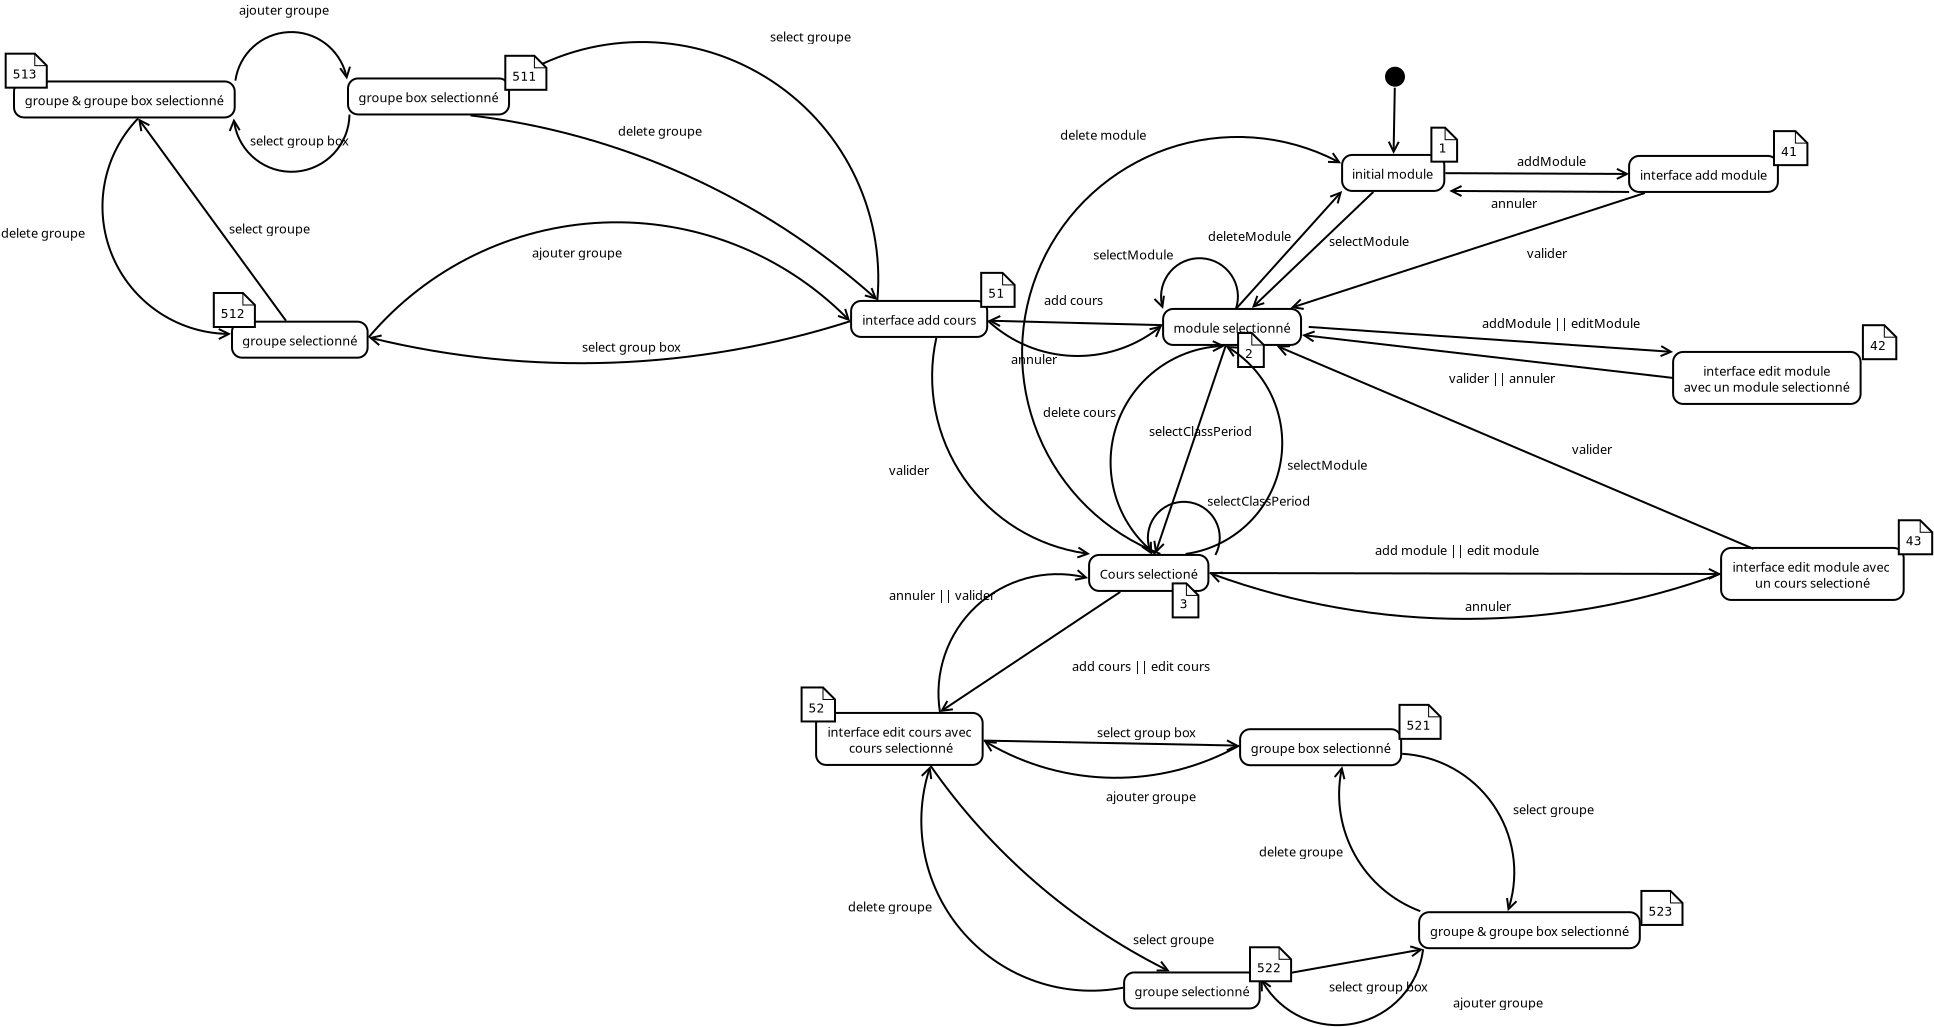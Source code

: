 <?xml version="1.0" encoding="UTF-8"?>
<dia:diagram xmlns:dia="http://www.lysator.liu.se/~alla/dia/">
  <dia:layer name="Arrière-plan" visible="true" active="true">
    <dia:object type="UML - State" version="0" id="O0">
      <dia:attribute name="obj_pos">
        <dia:point val="28.45,3.8"/>
      </dia:attribute>
      <dia:attribute name="obj_bb">
        <dia:rectangle val="28.4,3.75;33.86,5.65"/>
      </dia:attribute>
      <dia:attribute name="meta">
        <dia:composite type="dict"/>
      </dia:attribute>
      <dia:attribute name="elem_corner">
        <dia:point val="28.45,3.8"/>
      </dia:attribute>
      <dia:attribute name="elem_width">
        <dia:real val="5.36"/>
      </dia:attribute>
      <dia:attribute name="elem_height">
        <dia:real val="1.8"/>
      </dia:attribute>
      <dia:attribute name="line_colour">
        <dia:color val="#000000"/>
      </dia:attribute>
      <dia:attribute name="fill_colour">
        <dia:color val="#ffffff"/>
      </dia:attribute>
      <dia:attribute name="text">
        <dia:composite type="text">
          <dia:attribute name="string">
            <dia:string>#initial module#</dia:string>
          </dia:attribute>
          <dia:attribute name="font">
            <dia:font family="sans" style="0" name="Helvetica"/>
          </dia:attribute>
          <dia:attribute name="height">
            <dia:real val="0.8"/>
          </dia:attribute>
          <dia:attribute name="pos">
            <dia:point val="31.13,4.895"/>
          </dia:attribute>
          <dia:attribute name="color">
            <dia:color val="#000000"/>
          </dia:attribute>
          <dia:attribute name="alignment">
            <dia:enum val="1"/>
          </dia:attribute>
        </dia:composite>
      </dia:attribute>
      <dia:attribute name="entry_action">
        <dia:string>##</dia:string>
      </dia:attribute>
      <dia:attribute name="do_action">
        <dia:string>##</dia:string>
      </dia:attribute>
      <dia:attribute name="exit_action">
        <dia:string>##</dia:string>
      </dia:attribute>
    </dia:object>
    <dia:object type="Standard - Text" version="1" id="O1">
      <dia:attribute name="obj_pos">
        <dia:point val="11.9,9.45"/>
      </dia:attribute>
      <dia:attribute name="obj_bb">
        <dia:rectangle val="11.881,8.836;11.9,9.637"/>
      </dia:attribute>
      <dia:attribute name="text">
        <dia:composite type="text">
          <dia:attribute name="string">
            <dia:string>##</dia:string>
          </dia:attribute>
          <dia:attribute name="font">
            <dia:font family="sans" style="0" name="Helvetica"/>
          </dia:attribute>
          <dia:attribute name="height">
            <dia:real val="0.8"/>
          </dia:attribute>
          <dia:attribute name="pos">
            <dia:point val="11.9,9.45"/>
          </dia:attribute>
          <dia:attribute name="color">
            <dia:color val="#000000"/>
          </dia:attribute>
          <dia:attribute name="alignment">
            <dia:enum val="0"/>
          </dia:attribute>
        </dia:composite>
      </dia:attribute>
      <dia:attribute name="valign">
        <dia:enum val="3"/>
      </dia:attribute>
    </dia:object>
    <dia:object type="UML - State" version="0" id="O2">
      <dia:attribute name="obj_pos">
        <dia:point val="19.5,11.5"/>
      </dia:attribute>
      <dia:attribute name="obj_bb">
        <dia:rectangle val="19.45,11.45;26.83,13.35"/>
      </dia:attribute>
      <dia:attribute name="meta">
        <dia:composite type="dict"/>
      </dia:attribute>
      <dia:attribute name="elem_corner">
        <dia:point val="19.5,11.5"/>
      </dia:attribute>
      <dia:attribute name="elem_width">
        <dia:real val="7.28"/>
      </dia:attribute>
      <dia:attribute name="elem_height">
        <dia:real val="1.8"/>
      </dia:attribute>
      <dia:attribute name="line_colour">
        <dia:color val="#000000"/>
      </dia:attribute>
      <dia:attribute name="fill_colour">
        <dia:color val="#ffffff"/>
      </dia:attribute>
      <dia:attribute name="text">
        <dia:composite type="text">
          <dia:attribute name="string">
            <dia:string>#module selectionné#</dia:string>
          </dia:attribute>
          <dia:attribute name="font">
            <dia:font family="sans" style="0" name="Helvetica"/>
          </dia:attribute>
          <dia:attribute name="height">
            <dia:real val="0.8"/>
          </dia:attribute>
          <dia:attribute name="pos">
            <dia:point val="23.14,12.595"/>
          </dia:attribute>
          <dia:attribute name="color">
            <dia:color val="#000000"/>
          </dia:attribute>
          <dia:attribute name="alignment">
            <dia:enum val="1"/>
          </dia:attribute>
        </dia:composite>
      </dia:attribute>
      <dia:attribute name="entry_action">
        <dia:string>##</dia:string>
      </dia:attribute>
      <dia:attribute name="do_action">
        <dia:string>##</dia:string>
      </dia:attribute>
      <dia:attribute name="exit_action">
        <dia:string>##</dia:string>
      </dia:attribute>
    </dia:object>
    <dia:object type="UML - State" version="0" id="O3">
      <dia:attribute name="obj_pos">
        <dia:point val="45,13.65"/>
      </dia:attribute>
      <dia:attribute name="obj_bb">
        <dia:rectangle val="44.95,13.6;55.065,16.3"/>
      </dia:attribute>
      <dia:attribute name="meta">
        <dia:composite type="dict"/>
      </dia:attribute>
      <dia:attribute name="elem_corner">
        <dia:point val="45,13.65"/>
      </dia:attribute>
      <dia:attribute name="elem_width">
        <dia:real val="10.015"/>
      </dia:attribute>
      <dia:attribute name="elem_height">
        <dia:real val="2.6"/>
      </dia:attribute>
      <dia:attribute name="line_colour">
        <dia:color val="#000000"/>
      </dia:attribute>
      <dia:attribute name="fill_colour">
        <dia:color val="#ffffff"/>
      </dia:attribute>
      <dia:attribute name="text">
        <dia:composite type="text">
          <dia:attribute name="string">
            <dia:string>#interface edit module
avec un module selectionné#</dia:string>
          </dia:attribute>
          <dia:attribute name="font">
            <dia:font family="sans" style="0" name="Helvetica"/>
          </dia:attribute>
          <dia:attribute name="height">
            <dia:real val="0.8"/>
          </dia:attribute>
          <dia:attribute name="pos">
            <dia:point val="50.008,14.745"/>
          </dia:attribute>
          <dia:attribute name="color">
            <dia:color val="#000000"/>
          </dia:attribute>
          <dia:attribute name="alignment">
            <dia:enum val="1"/>
          </dia:attribute>
        </dia:composite>
      </dia:attribute>
      <dia:attribute name="entry_action">
        <dia:string>##</dia:string>
      </dia:attribute>
      <dia:attribute name="do_action">
        <dia:string>##</dia:string>
      </dia:attribute>
      <dia:attribute name="exit_action">
        <dia:string>##</dia:string>
      </dia:attribute>
    </dia:object>
    <dia:object type="Standard - Line" version="0" id="O4">
      <dia:attribute name="obj_pos">
        <dia:point val="33.86,4.712"/>
      </dia:attribute>
      <dia:attribute name="obj_bb">
        <dia:rectangle val="33.81,4.417;42.912,5.079"/>
      </dia:attribute>
      <dia:attribute name="conn_endpoints">
        <dia:point val="33.86,4.712"/>
        <dia:point val="42.8,4.75"/>
      </dia:attribute>
      <dia:attribute name="numcp">
        <dia:int val="1"/>
      </dia:attribute>
      <dia:attribute name="end_arrow">
        <dia:enum val="1"/>
      </dia:attribute>
      <dia:attribute name="end_arrow_length">
        <dia:real val="0.5"/>
      </dia:attribute>
      <dia:attribute name="end_arrow_width">
        <dia:real val="0.5"/>
      </dia:attribute>
      <dia:connections>
        <dia:connection handle="0" to="O0" connection="8"/>
        <dia:connection handle="1" to="O18" connection="3"/>
      </dia:connections>
    </dia:object>
    <dia:object type="Standard - Text" version="1" id="O5">
      <dia:attribute name="obj_pos">
        <dia:point val="37.2,4.35"/>
      </dia:attribute>
      <dia:attribute name="obj_bb">
        <dia:rectangle val="37.2,3.755;40.737,4.5"/>
      </dia:attribute>
      <dia:attribute name="text">
        <dia:composite type="text">
          <dia:attribute name="string">
            <dia:string>#addModule#</dia:string>
          </dia:attribute>
          <dia:attribute name="font">
            <dia:font family="sans" style="0" name="Helvetica"/>
          </dia:attribute>
          <dia:attribute name="height">
            <dia:real val="0.8"/>
          </dia:attribute>
          <dia:attribute name="pos">
            <dia:point val="37.2,4.35"/>
          </dia:attribute>
          <dia:attribute name="color">
            <dia:color val="#000000"/>
          </dia:attribute>
          <dia:attribute name="alignment">
            <dia:enum val="0"/>
          </dia:attribute>
        </dia:composite>
      </dia:attribute>
      <dia:attribute name="valign">
        <dia:enum val="3"/>
      </dia:attribute>
    </dia:object>
    <dia:object type="Standard - Line" version="0" id="O6">
      <dia:attribute name="obj_pos">
        <dia:point val="30.144,5.65"/>
      </dia:attribute>
      <dia:attribute name="obj_bb">
        <dia:rectangle val="24.045,5.579;30.215,11.528"/>
      </dia:attribute>
      <dia:attribute name="conn_endpoints">
        <dia:point val="30.144,5.65"/>
        <dia:point val="24.126,11.45"/>
      </dia:attribute>
      <dia:attribute name="numcp">
        <dia:int val="1"/>
      </dia:attribute>
      <dia:attribute name="end_arrow">
        <dia:enum val="1"/>
      </dia:attribute>
      <dia:attribute name="end_arrow_length">
        <dia:real val="0.5"/>
      </dia:attribute>
      <dia:attribute name="end_arrow_width">
        <dia:real val="0.5"/>
      </dia:attribute>
      <dia:connections>
        <dia:connection handle="0" to="O0" connection="8"/>
        <dia:connection handle="1" to="O2" connection="8"/>
      </dia:connections>
    </dia:object>
    <dia:object type="Standard - Text" version="1" id="O7">
      <dia:attribute name="obj_pos">
        <dia:point val="27.8,8.35"/>
      </dia:attribute>
      <dia:attribute name="obj_bb">
        <dia:rectangle val="27.8,7.755;32.032,8.5"/>
      </dia:attribute>
      <dia:attribute name="text">
        <dia:composite type="text">
          <dia:attribute name="string">
            <dia:string>#selectModule#</dia:string>
          </dia:attribute>
          <dia:attribute name="font">
            <dia:font family="sans" style="0" name="Helvetica"/>
          </dia:attribute>
          <dia:attribute name="height">
            <dia:real val="0.8"/>
          </dia:attribute>
          <dia:attribute name="pos">
            <dia:point val="27.8,8.35"/>
          </dia:attribute>
          <dia:attribute name="color">
            <dia:color val="#000000"/>
          </dia:attribute>
          <dia:attribute name="alignment">
            <dia:enum val="0"/>
          </dia:attribute>
        </dia:composite>
      </dia:attribute>
      <dia:attribute name="valign">
        <dia:enum val="3"/>
      </dia:attribute>
    </dia:object>
    <dia:object type="UML - State" version="0" id="O8">
      <dia:attribute name="obj_pos">
        <dia:point val="15.8,23.8"/>
      </dia:attribute>
      <dia:attribute name="obj_bb">
        <dia:rectangle val="15.75,23.75;22.165,25.65"/>
      </dia:attribute>
      <dia:attribute name="meta">
        <dia:composite type="dict"/>
      </dia:attribute>
      <dia:attribute name="elem_corner">
        <dia:point val="15.8,23.8"/>
      </dia:attribute>
      <dia:attribute name="elem_width">
        <dia:real val="6.315"/>
      </dia:attribute>
      <dia:attribute name="elem_height">
        <dia:real val="1.8"/>
      </dia:attribute>
      <dia:attribute name="line_colour">
        <dia:color val="#000000"/>
      </dia:attribute>
      <dia:attribute name="fill_colour">
        <dia:color val="#ffffff"/>
      </dia:attribute>
      <dia:attribute name="text">
        <dia:composite type="text">
          <dia:attribute name="string">
            <dia:string>#Cours selectioné#</dia:string>
          </dia:attribute>
          <dia:attribute name="font">
            <dia:font family="sans" style="0" name="Helvetica"/>
          </dia:attribute>
          <dia:attribute name="height">
            <dia:real val="0.8"/>
          </dia:attribute>
          <dia:attribute name="pos">
            <dia:point val="18.957,24.895"/>
          </dia:attribute>
          <dia:attribute name="color">
            <dia:color val="#000000"/>
          </dia:attribute>
          <dia:attribute name="alignment">
            <dia:enum val="1"/>
          </dia:attribute>
        </dia:composite>
      </dia:attribute>
      <dia:attribute name="entry_action">
        <dia:string>##</dia:string>
      </dia:attribute>
      <dia:attribute name="do_action">
        <dia:string>##</dia:string>
      </dia:attribute>
      <dia:attribute name="exit_action">
        <dia:string>##</dia:string>
      </dia:attribute>
    </dia:object>
    <dia:object type="Standard - Line" version="0" id="O9">
      <dia:attribute name="obj_pos">
        <dia:point val="22.817,13.35"/>
      </dia:attribute>
      <dia:attribute name="obj_bb">
        <dia:rectangle val="19.141,13.286;22.881,23.856"/>
      </dia:attribute>
      <dia:attribute name="conn_endpoints">
        <dia:point val="22.817,13.35"/>
        <dia:point val="19.28,23.75"/>
      </dia:attribute>
      <dia:attribute name="numcp">
        <dia:int val="1"/>
      </dia:attribute>
      <dia:attribute name="end_arrow">
        <dia:enum val="1"/>
      </dia:attribute>
      <dia:attribute name="end_arrow_length">
        <dia:real val="0.5"/>
      </dia:attribute>
      <dia:attribute name="end_arrow_width">
        <dia:real val="0.5"/>
      </dia:attribute>
      <dia:connections>
        <dia:connection handle="0" to="O2" connection="8"/>
        <dia:connection handle="1" to="O8" connection="8"/>
      </dia:connections>
    </dia:object>
    <dia:object type="Standard - Text" version="1" id="O10">
      <dia:attribute name="obj_pos">
        <dia:point val="18.8,17.85"/>
      </dia:attribute>
      <dia:attribute name="obj_bb">
        <dia:rectangle val="18.8,17.255;24.405,18"/>
      </dia:attribute>
      <dia:attribute name="text">
        <dia:composite type="text">
          <dia:attribute name="string">
            <dia:string>#selectClassPeriod#</dia:string>
          </dia:attribute>
          <dia:attribute name="font">
            <dia:font family="sans" style="0" name="Helvetica"/>
          </dia:attribute>
          <dia:attribute name="height">
            <dia:real val="0.8"/>
          </dia:attribute>
          <dia:attribute name="pos">
            <dia:point val="18.8,17.85"/>
          </dia:attribute>
          <dia:attribute name="color">
            <dia:color val="#000000"/>
          </dia:attribute>
          <dia:attribute name="alignment">
            <dia:enum val="0"/>
          </dia:attribute>
        </dia:composite>
      </dia:attribute>
      <dia:attribute name="valign">
        <dia:enum val="3"/>
      </dia:attribute>
    </dia:object>
    <dia:object type="Standard - Line" version="0" id="O11">
      <dia:attribute name="obj_pos">
        <dia:point val="26.78,12.4"/>
      </dia:attribute>
      <dia:attribute name="obj_bb">
        <dia:rectangle val="26.727,12.347;45.111,13.943"/>
      </dia:attribute>
      <dia:attribute name="conn_endpoints">
        <dia:point val="26.78,12.4"/>
        <dia:point val="45,13.65"/>
      </dia:attribute>
      <dia:attribute name="numcp">
        <dia:int val="1"/>
      </dia:attribute>
      <dia:attribute name="end_arrow">
        <dia:enum val="1"/>
      </dia:attribute>
      <dia:attribute name="end_arrow_length">
        <dia:real val="0.5"/>
      </dia:attribute>
      <dia:attribute name="end_arrow_width">
        <dia:real val="0.5"/>
      </dia:attribute>
      <dia:connections>
        <dia:connection handle="0" to="O2" connection="4"/>
        <dia:connection handle="1" to="O3" connection="0"/>
      </dia:connections>
    </dia:object>
    <dia:object type="Standard - Text" version="1" id="O12">
      <dia:attribute name="obj_pos">
        <dia:point val="35.45,12.45"/>
      </dia:attribute>
      <dia:attribute name="obj_bb">
        <dia:rectangle val="35.45,11.855;43.383,12.6"/>
      </dia:attribute>
      <dia:attribute name="text">
        <dia:composite type="text">
          <dia:attribute name="string">
            <dia:string>#addModule || editModule#</dia:string>
          </dia:attribute>
          <dia:attribute name="font">
            <dia:font family="sans" style="0" name="Helvetica"/>
          </dia:attribute>
          <dia:attribute name="height">
            <dia:real val="0.8"/>
          </dia:attribute>
          <dia:attribute name="pos">
            <dia:point val="35.45,12.45"/>
          </dia:attribute>
          <dia:attribute name="color">
            <dia:color val="#000000"/>
          </dia:attribute>
          <dia:attribute name="alignment">
            <dia:enum val="0"/>
          </dia:attribute>
        </dia:composite>
      </dia:attribute>
      <dia:attribute name="valign">
        <dia:enum val="3"/>
      </dia:attribute>
    </dia:object>
    <dia:object type="UML - State" version="0" id="O13">
      <dia:attribute name="obj_pos">
        <dia:point val="3.9,11.1"/>
      </dia:attribute>
      <dia:attribute name="obj_bb">
        <dia:rectangle val="3.85,11.05;11.162,12.95"/>
      </dia:attribute>
      <dia:attribute name="meta">
        <dia:composite type="dict"/>
      </dia:attribute>
      <dia:attribute name="elem_corner">
        <dia:point val="3.9,11.1"/>
      </dia:attribute>
      <dia:attribute name="elem_width">
        <dia:real val="7.213"/>
      </dia:attribute>
      <dia:attribute name="elem_height">
        <dia:real val="1.8"/>
      </dia:attribute>
      <dia:attribute name="line_colour">
        <dia:color val="#000000"/>
      </dia:attribute>
      <dia:attribute name="fill_colour">
        <dia:color val="#ffffff"/>
      </dia:attribute>
      <dia:attribute name="text">
        <dia:composite type="text">
          <dia:attribute name="string">
            <dia:string>#interface add cours#</dia:string>
          </dia:attribute>
          <dia:attribute name="font">
            <dia:font family="sans" style="0" name="Helvetica"/>
          </dia:attribute>
          <dia:attribute name="height">
            <dia:real val="0.8"/>
          </dia:attribute>
          <dia:attribute name="pos">
            <dia:point val="7.506,12.195"/>
          </dia:attribute>
          <dia:attribute name="color">
            <dia:color val="#000000"/>
          </dia:attribute>
          <dia:attribute name="alignment">
            <dia:enum val="1"/>
          </dia:attribute>
        </dia:composite>
      </dia:attribute>
      <dia:attribute name="entry_action">
        <dia:string>##</dia:string>
      </dia:attribute>
      <dia:attribute name="do_action">
        <dia:string>##</dia:string>
      </dia:attribute>
      <dia:attribute name="exit_action">
        <dia:string>##</dia:string>
      </dia:attribute>
    </dia:object>
    <dia:object type="Standard - Line" version="0" id="O14">
      <dia:attribute name="obj_pos">
        <dia:point val="23.14,11.5"/>
      </dia:attribute>
      <dia:attribute name="obj_bb">
        <dia:rectangle val="23.069,5.517;28.525,11.571"/>
      </dia:attribute>
      <dia:attribute name="conn_endpoints">
        <dia:point val="23.14,11.5"/>
        <dia:point val="28.45,5.6"/>
      </dia:attribute>
      <dia:attribute name="numcp">
        <dia:int val="1"/>
      </dia:attribute>
      <dia:attribute name="end_arrow">
        <dia:enum val="1"/>
      </dia:attribute>
      <dia:attribute name="end_arrow_length">
        <dia:real val="0.5"/>
      </dia:attribute>
      <dia:attribute name="end_arrow_width">
        <dia:real val="0.5"/>
      </dia:attribute>
      <dia:connections>
        <dia:connection handle="0" to="O2" connection="1"/>
        <dia:connection handle="1" to="O0" connection="5"/>
      </dia:connections>
    </dia:object>
    <dia:object type="Standard - Text" version="1" id="O15">
      <dia:attribute name="obj_pos">
        <dia:point val="21.75,8.1"/>
      </dia:attribute>
      <dia:attribute name="obj_bb">
        <dia:rectangle val="21.75,7.505;26.1,8.25"/>
      </dia:attribute>
      <dia:attribute name="text">
        <dia:composite type="text">
          <dia:attribute name="string">
            <dia:string>#deleteModule#</dia:string>
          </dia:attribute>
          <dia:attribute name="font">
            <dia:font family="sans" style="0" name="Helvetica"/>
          </dia:attribute>
          <dia:attribute name="height">
            <dia:real val="0.8"/>
          </dia:attribute>
          <dia:attribute name="pos">
            <dia:point val="21.75,8.1"/>
          </dia:attribute>
          <dia:attribute name="color">
            <dia:color val="#000000"/>
          </dia:attribute>
          <dia:attribute name="alignment">
            <dia:enum val="0"/>
          </dia:attribute>
        </dia:composite>
      </dia:attribute>
      <dia:attribute name="valign">
        <dia:enum val="3"/>
      </dia:attribute>
    </dia:object>
    <dia:object type="Standard - Line" version="0" id="O16">
      <dia:attribute name="obj_pos">
        <dia:point val="45,14.95"/>
      </dia:attribute>
      <dia:attribute name="obj_bb">
        <dia:rectangle val="26.718,12.565;45.056,15.005"/>
      </dia:attribute>
      <dia:attribute name="conn_endpoints">
        <dia:point val="45,14.95"/>
        <dia:point val="26.829,12.83"/>
      </dia:attribute>
      <dia:attribute name="numcp">
        <dia:int val="1"/>
      </dia:attribute>
      <dia:attribute name="end_arrow">
        <dia:enum val="1"/>
      </dia:attribute>
      <dia:attribute name="end_arrow_length">
        <dia:real val="0.5"/>
      </dia:attribute>
      <dia:attribute name="end_arrow_width">
        <dia:real val="0.5"/>
      </dia:attribute>
      <dia:connections>
        <dia:connection handle="0" to="O3" connection="3"/>
        <dia:connection handle="1" to="O2" connection="8"/>
      </dia:connections>
    </dia:object>
    <dia:object type="Standard - Text" version="1" id="O17">
      <dia:attribute name="obj_pos">
        <dia:point val="33.8,15.2"/>
      </dia:attribute>
      <dia:attribute name="obj_bb">
        <dia:rectangle val="33.8,14.605;39.27,15.35"/>
      </dia:attribute>
      <dia:attribute name="text">
        <dia:composite type="text">
          <dia:attribute name="string">
            <dia:string>#valider || annuler#</dia:string>
          </dia:attribute>
          <dia:attribute name="font">
            <dia:font family="sans" style="0" name="Helvetica"/>
          </dia:attribute>
          <dia:attribute name="height">
            <dia:real val="0.8"/>
          </dia:attribute>
          <dia:attribute name="pos">
            <dia:point val="33.8,15.2"/>
          </dia:attribute>
          <dia:attribute name="color">
            <dia:color val="#000000"/>
          </dia:attribute>
          <dia:attribute name="alignment">
            <dia:enum val="0"/>
          </dia:attribute>
        </dia:composite>
      </dia:attribute>
      <dia:attribute name="valign">
        <dia:enum val="3"/>
      </dia:attribute>
    </dia:object>
    <dia:object type="UML - State" version="0" id="O18">
      <dia:attribute name="obj_pos">
        <dia:point val="42.8,3.85"/>
      </dia:attribute>
      <dia:attribute name="obj_bb">
        <dia:rectangle val="42.75,3.8;50.718,5.7"/>
      </dia:attribute>
      <dia:attribute name="meta">
        <dia:composite type="dict"/>
      </dia:attribute>
      <dia:attribute name="elem_corner">
        <dia:point val="42.8,3.85"/>
      </dia:attribute>
      <dia:attribute name="elem_width">
        <dia:real val="7.867"/>
      </dia:attribute>
      <dia:attribute name="elem_height">
        <dia:real val="1.8"/>
      </dia:attribute>
      <dia:attribute name="line_colour">
        <dia:color val="#000000"/>
      </dia:attribute>
      <dia:attribute name="fill_colour">
        <dia:color val="#ffffff"/>
      </dia:attribute>
      <dia:attribute name="text">
        <dia:composite type="text">
          <dia:attribute name="string">
            <dia:string>#interface add module#</dia:string>
          </dia:attribute>
          <dia:attribute name="font">
            <dia:font family="sans" style="0" name="Helvetica"/>
          </dia:attribute>
          <dia:attribute name="height">
            <dia:real val="0.8"/>
          </dia:attribute>
          <dia:attribute name="pos">
            <dia:point val="46.734,4.945"/>
          </dia:attribute>
          <dia:attribute name="color">
            <dia:color val="#000000"/>
          </dia:attribute>
          <dia:attribute name="alignment">
            <dia:enum val="1"/>
          </dia:attribute>
        </dia:composite>
      </dia:attribute>
      <dia:attribute name="entry_action">
        <dia:string>##</dia:string>
      </dia:attribute>
      <dia:attribute name="do_action">
        <dia:string>##</dia:string>
      </dia:attribute>
      <dia:attribute name="exit_action">
        <dia:string>##</dia:string>
      </dia:attribute>
    </dia:object>
    <dia:object type="Standard - Line" version="0" id="O19">
      <dia:attribute name="obj_pos">
        <dia:point val="42.8,5.65"/>
      </dia:attribute>
      <dia:attribute name="obj_bb">
        <dia:rectangle val="33.698,5.272;42.85,5.934"/>
      </dia:attribute>
      <dia:attribute name="conn_endpoints">
        <dia:point val="42.8,5.65"/>
        <dia:point val="33.81,5.6"/>
      </dia:attribute>
      <dia:attribute name="numcp">
        <dia:int val="1"/>
      </dia:attribute>
      <dia:attribute name="end_arrow">
        <dia:enum val="1"/>
      </dia:attribute>
      <dia:attribute name="end_arrow_length">
        <dia:real val="0.5"/>
      </dia:attribute>
      <dia:attribute name="end_arrow_width">
        <dia:real val="0.5"/>
      </dia:attribute>
      <dia:connections>
        <dia:connection handle="0" to="O18" connection="5"/>
        <dia:connection handle="1" to="O0" connection="7"/>
      </dia:connections>
    </dia:object>
    <dia:object type="Standard - Text" version="1" id="O20">
      <dia:attribute name="obj_pos">
        <dia:point val="35.9,6.45"/>
      </dia:attribute>
      <dia:attribute name="obj_bb">
        <dia:rectangle val="35.9,5.855;38.343,6.6"/>
      </dia:attribute>
      <dia:attribute name="text">
        <dia:composite type="text">
          <dia:attribute name="string">
            <dia:string>#annuler#</dia:string>
          </dia:attribute>
          <dia:attribute name="font">
            <dia:font family="sans" style="0" name="Helvetica"/>
          </dia:attribute>
          <dia:attribute name="height">
            <dia:real val="0.8"/>
          </dia:attribute>
          <dia:attribute name="pos">
            <dia:point val="35.9,6.45"/>
          </dia:attribute>
          <dia:attribute name="color">
            <dia:color val="#000000"/>
          </dia:attribute>
          <dia:attribute name="alignment">
            <dia:enum val="0"/>
          </dia:attribute>
        </dia:composite>
      </dia:attribute>
      <dia:attribute name="valign">
        <dia:enum val="3"/>
      </dia:attribute>
    </dia:object>
    <dia:object type="Standard - Line" version="0" id="O21">
      <dia:attribute name="obj_pos">
        <dia:point val="43.805,5.7"/>
      </dia:attribute>
      <dia:attribute name="obj_bb">
        <dia:rectangle val="25.963,5.637;43.868,11.597"/>
      </dia:attribute>
      <dia:attribute name="conn_endpoints">
        <dia:point val="43.805,5.7"/>
        <dia:point val="26.069,11.45"/>
      </dia:attribute>
      <dia:attribute name="numcp">
        <dia:int val="1"/>
      </dia:attribute>
      <dia:attribute name="end_arrow">
        <dia:enum val="1"/>
      </dia:attribute>
      <dia:attribute name="end_arrow_length">
        <dia:real val="0.5"/>
      </dia:attribute>
      <dia:attribute name="end_arrow_width">
        <dia:real val="0.5"/>
      </dia:attribute>
      <dia:connections>
        <dia:connection handle="0" to="O18" connection="8"/>
        <dia:connection handle="1" to="O2" connection="8"/>
      </dia:connections>
    </dia:object>
    <dia:object type="Standard - Text" version="1" id="O22">
      <dia:attribute name="obj_pos">
        <dia:point val="37.7,8.95"/>
      </dia:attribute>
      <dia:attribute name="obj_bb">
        <dia:rectangle val="37.7,8.336;39.911,9.137"/>
      </dia:attribute>
      <dia:attribute name="text">
        <dia:composite type="text">
          <dia:attribute name="string">
            <dia:string>#valider#</dia:string>
          </dia:attribute>
          <dia:attribute name="font">
            <dia:font family="sans" style="0" name="Helvetica"/>
          </dia:attribute>
          <dia:attribute name="height">
            <dia:real val="0.8"/>
          </dia:attribute>
          <dia:attribute name="pos">
            <dia:point val="37.7,8.95"/>
          </dia:attribute>
          <dia:attribute name="color">
            <dia:color val="#000000"/>
          </dia:attribute>
          <dia:attribute name="alignment">
            <dia:enum val="0"/>
          </dia:attribute>
        </dia:composite>
      </dia:attribute>
      <dia:attribute name="valign">
        <dia:enum val="3"/>
      </dia:attribute>
    </dia:object>
    <dia:object type="Standard - Line" version="0" id="O23">
      <dia:attribute name="obj_pos">
        <dia:point val="22.159,24.706"/>
      </dia:attribute>
      <dia:attribute name="obj_bb">
        <dia:rectangle val="22.109,24.418;47.512,25.08"/>
      </dia:attribute>
      <dia:attribute name="conn_endpoints">
        <dia:point val="22.159,24.706"/>
        <dia:point val="47.4,24.75"/>
      </dia:attribute>
      <dia:attribute name="numcp">
        <dia:int val="1"/>
      </dia:attribute>
      <dia:attribute name="end_arrow">
        <dia:enum val="1"/>
      </dia:attribute>
      <dia:attribute name="end_arrow_length">
        <dia:real val="0.5"/>
      </dia:attribute>
      <dia:attribute name="end_arrow_width">
        <dia:real val="0.5"/>
      </dia:attribute>
      <dia:connections>
        <dia:connection handle="0" to="O8" connection="8"/>
        <dia:connection handle="1" to="O25" connection="3"/>
      </dia:connections>
    </dia:object>
    <dia:object type="Standard - Text" version="1" id="O24">
      <dia:attribute name="obj_pos">
        <dia:point val="30.1,23.8"/>
      </dia:attribute>
      <dia:attribute name="obj_bb">
        <dia:rectangle val="30.1,23.205;38.578,23.95"/>
      </dia:attribute>
      <dia:attribute name="text">
        <dia:composite type="text">
          <dia:attribute name="string">
            <dia:string>#add module || edit module#</dia:string>
          </dia:attribute>
          <dia:attribute name="font">
            <dia:font family="sans" style="0" name="Helvetica"/>
          </dia:attribute>
          <dia:attribute name="height">
            <dia:real val="0.8"/>
          </dia:attribute>
          <dia:attribute name="pos">
            <dia:point val="30.1,23.8"/>
          </dia:attribute>
          <dia:attribute name="color">
            <dia:color val="#000000"/>
          </dia:attribute>
          <dia:attribute name="alignment">
            <dia:enum val="0"/>
          </dia:attribute>
        </dia:composite>
      </dia:attribute>
      <dia:attribute name="valign">
        <dia:enum val="3"/>
      </dia:attribute>
    </dia:object>
    <dia:object type="UML - State" version="0" id="O25">
      <dia:attribute name="obj_pos">
        <dia:point val="47.4,23.45"/>
      </dia:attribute>
      <dia:attribute name="obj_bb">
        <dia:rectangle val="47.35,23.4;57.265,26.1"/>
      </dia:attribute>
      <dia:attribute name="meta">
        <dia:composite type="dict"/>
      </dia:attribute>
      <dia:attribute name="elem_corner">
        <dia:point val="47.4,23.45"/>
      </dia:attribute>
      <dia:attribute name="elem_width">
        <dia:real val="9.815"/>
      </dia:attribute>
      <dia:attribute name="elem_height">
        <dia:real val="2.6"/>
      </dia:attribute>
      <dia:attribute name="line_colour">
        <dia:color val="#000000"/>
      </dia:attribute>
      <dia:attribute name="fill_colour">
        <dia:color val="#ffffff"/>
      </dia:attribute>
      <dia:attribute name="text">
        <dia:composite type="text">
          <dia:attribute name="string">
            <dia:string>#interface edit module avec 
un cours selectioné#</dia:string>
          </dia:attribute>
          <dia:attribute name="font">
            <dia:font family="sans" style="0" name="Helvetica"/>
          </dia:attribute>
          <dia:attribute name="height">
            <dia:real val="0.8"/>
          </dia:attribute>
          <dia:attribute name="pos">
            <dia:point val="52.307,24.545"/>
          </dia:attribute>
          <dia:attribute name="color">
            <dia:color val="#000000"/>
          </dia:attribute>
          <dia:attribute name="alignment">
            <dia:enum val="1"/>
          </dia:attribute>
        </dia:composite>
      </dia:attribute>
      <dia:attribute name="entry_action">
        <dia:string>##</dia:string>
      </dia:attribute>
      <dia:attribute name="do_action">
        <dia:string>##</dia:string>
      </dia:attribute>
      <dia:attribute name="exit_action">
        <dia:string>##</dia:string>
      </dia:attribute>
    </dia:object>
    <dia:object type="Standard - Text" version="1" id="O26">
      <dia:attribute name="obj_pos">
        <dia:point val="34.6,26.6"/>
      </dia:attribute>
      <dia:attribute name="obj_bb">
        <dia:rectangle val="34.6,26.005;37.042,26.75"/>
      </dia:attribute>
      <dia:attribute name="text">
        <dia:composite type="text">
          <dia:attribute name="string">
            <dia:string>#annuler#</dia:string>
          </dia:attribute>
          <dia:attribute name="font">
            <dia:font family="sans" style="0" name="Helvetica"/>
          </dia:attribute>
          <dia:attribute name="height">
            <dia:real val="0.8"/>
          </dia:attribute>
          <dia:attribute name="pos">
            <dia:point val="34.6,26.6"/>
          </dia:attribute>
          <dia:attribute name="color">
            <dia:color val="#000000"/>
          </dia:attribute>
          <dia:attribute name="alignment">
            <dia:enum val="0"/>
          </dia:attribute>
        </dia:composite>
      </dia:attribute>
      <dia:attribute name="valign">
        <dia:enum val="3"/>
      </dia:attribute>
    </dia:object>
    <dia:object type="Standard - Line" version="0" id="O27">
      <dia:attribute name="obj_pos">
        <dia:point val="49.345,23.496"/>
      </dia:attribute>
      <dia:attribute name="obj_bb">
        <dia:rectangle val="25.281,13.249;49.411,23.561"/>
      </dia:attribute>
      <dia:attribute name="conn_endpoints">
        <dia:point val="49.345,23.496"/>
        <dia:point val="25.384,13.35"/>
      </dia:attribute>
      <dia:attribute name="numcp">
        <dia:int val="1"/>
      </dia:attribute>
      <dia:attribute name="end_arrow">
        <dia:enum val="1"/>
      </dia:attribute>
      <dia:attribute name="end_arrow_length">
        <dia:real val="0.5"/>
      </dia:attribute>
      <dia:attribute name="end_arrow_width">
        <dia:real val="0.5"/>
      </dia:attribute>
      <dia:connections>
        <dia:connection handle="0" to="O25" connection="8"/>
        <dia:connection handle="1" to="O2" connection="8"/>
      </dia:connections>
    </dia:object>
    <dia:object type="Standard - Text" version="1" id="O28">
      <dia:attribute name="obj_pos">
        <dia:point val="39.95,18.75"/>
      </dia:attribute>
      <dia:attribute name="obj_bb">
        <dia:rectangle val="39.95,18.155;42.142,18.9"/>
      </dia:attribute>
      <dia:attribute name="text">
        <dia:composite type="text">
          <dia:attribute name="string">
            <dia:string>#valider#</dia:string>
          </dia:attribute>
          <dia:attribute name="font">
            <dia:font family="sans" style="0" name="Helvetica"/>
          </dia:attribute>
          <dia:attribute name="height">
            <dia:real val="0.8"/>
          </dia:attribute>
          <dia:attribute name="pos">
            <dia:point val="39.95,18.75"/>
          </dia:attribute>
          <dia:attribute name="color">
            <dia:color val="#000000"/>
          </dia:attribute>
          <dia:attribute name="alignment">
            <dia:enum val="0"/>
          </dia:attribute>
        </dia:composite>
      </dia:attribute>
      <dia:attribute name="valign">
        <dia:enum val="3"/>
      </dia:attribute>
    </dia:object>
    <dia:object type="Standard - Line" version="0" id="O29">
      <dia:attribute name="obj_pos">
        <dia:point val="19.451,12.306"/>
      </dia:attribute>
      <dia:attribute name="obj_bb">
        <dia:rectangle val="11.047,11.777;19.502,12.438"/>
      </dia:attribute>
      <dia:attribute name="conn_endpoints">
        <dia:point val="19.451,12.306"/>
        <dia:point val="11.159,12.094"/>
      </dia:attribute>
      <dia:attribute name="numcp">
        <dia:int val="1"/>
      </dia:attribute>
      <dia:attribute name="end_arrow">
        <dia:enum val="1"/>
      </dia:attribute>
      <dia:attribute name="end_arrow_length">
        <dia:real val="0.5"/>
      </dia:attribute>
      <dia:attribute name="end_arrow_width">
        <dia:real val="0.5"/>
      </dia:attribute>
      <dia:connections>
        <dia:connection handle="0" to="O2" connection="8"/>
        <dia:connection handle="1" to="O13" connection="8"/>
      </dia:connections>
    </dia:object>
    <dia:object type="Standard - Text" version="1" id="O30">
      <dia:attribute name="obj_pos">
        <dia:point val="13.55,11.3"/>
      </dia:attribute>
      <dia:attribute name="obj_bb">
        <dia:rectangle val="13.55,10.686;16.724,11.487"/>
      </dia:attribute>
      <dia:attribute name="text">
        <dia:composite type="text">
          <dia:attribute name="string">
            <dia:string>#add cours#</dia:string>
          </dia:attribute>
          <dia:attribute name="font">
            <dia:font family="sans" style="0" name="Helvetica"/>
          </dia:attribute>
          <dia:attribute name="height">
            <dia:real val="0.8"/>
          </dia:attribute>
          <dia:attribute name="pos">
            <dia:point val="13.55,11.3"/>
          </dia:attribute>
          <dia:attribute name="color">
            <dia:color val="#000000"/>
          </dia:attribute>
          <dia:attribute name="alignment">
            <dia:enum val="0"/>
          </dia:attribute>
        </dia:composite>
      </dia:attribute>
      <dia:attribute name="valign">
        <dia:enum val="3"/>
      </dia:attribute>
    </dia:object>
    <dia:object type="UML - State" version="0" id="O31">
      <dia:attribute name="obj_pos">
        <dia:point val="2.15,31.7"/>
      </dia:attribute>
      <dia:attribute name="obj_bb">
        <dia:rectangle val="2.1,31.65;11.158,34.35"/>
      </dia:attribute>
      <dia:attribute name="meta">
        <dia:composite type="dict"/>
      </dia:attribute>
      <dia:attribute name="elem_corner">
        <dia:point val="2.15,31.7"/>
      </dia:attribute>
      <dia:attribute name="elem_width">
        <dia:real val="8.957"/>
      </dia:attribute>
      <dia:attribute name="elem_height">
        <dia:real val="2.6"/>
      </dia:attribute>
      <dia:attribute name="line_colour">
        <dia:color val="#000000"/>
      </dia:attribute>
      <dia:attribute name="fill_colour">
        <dia:color val="#ffffff"/>
      </dia:attribute>
      <dia:attribute name="text">
        <dia:composite type="text">
          <dia:attribute name="string">
            <dia:string>#interface edit cours avec
 cours selectionné#</dia:string>
          </dia:attribute>
          <dia:attribute name="font">
            <dia:font family="sans" style="0" name="Helvetica"/>
          </dia:attribute>
          <dia:attribute name="height">
            <dia:real val="0.8"/>
          </dia:attribute>
          <dia:attribute name="pos">
            <dia:point val="6.629,32.795"/>
          </dia:attribute>
          <dia:attribute name="color">
            <dia:color val="#000000"/>
          </dia:attribute>
          <dia:attribute name="alignment">
            <dia:enum val="1"/>
          </dia:attribute>
        </dia:composite>
      </dia:attribute>
      <dia:attribute name="entry_action">
        <dia:string>##</dia:string>
      </dia:attribute>
      <dia:attribute name="do_action">
        <dia:string>##</dia:string>
      </dia:attribute>
      <dia:attribute name="exit_action">
        <dia:string>##</dia:string>
      </dia:attribute>
    </dia:object>
    <dia:object type="Standard - Line" version="0" id="O32">
      <dia:attribute name="obj_pos">
        <dia:point val="17.547,25.649"/>
      </dia:attribute>
      <dia:attribute name="obj_bb">
        <dia:rectangle val="8.541,25.58;17.617,31.719"/>
      </dia:attribute>
      <dia:attribute name="conn_endpoints">
        <dia:point val="17.547,25.649"/>
        <dia:point val="8.634,31.65"/>
      </dia:attribute>
      <dia:attribute name="numcp">
        <dia:int val="1"/>
      </dia:attribute>
      <dia:attribute name="end_arrow">
        <dia:enum val="1"/>
      </dia:attribute>
      <dia:attribute name="end_arrow_length">
        <dia:real val="0.5"/>
      </dia:attribute>
      <dia:attribute name="end_arrow_width">
        <dia:real val="0.5"/>
      </dia:attribute>
      <dia:connections>
        <dia:connection handle="0" to="O8" connection="8"/>
        <dia:connection handle="1" to="O31" connection="8"/>
      </dia:connections>
    </dia:object>
    <dia:object type="Standard - Text" version="1" id="O33">
      <dia:attribute name="obj_pos">
        <dia:point val="14.95,29.6"/>
      </dia:attribute>
      <dia:attribute name="obj_bb">
        <dia:rectangle val="14.95,29.005;22.117,29.75"/>
      </dia:attribute>
      <dia:attribute name="text">
        <dia:composite type="text">
          <dia:attribute name="string">
            <dia:string>#add cours || edit cours#</dia:string>
          </dia:attribute>
          <dia:attribute name="font">
            <dia:font family="sans" style="0" name="Helvetica"/>
          </dia:attribute>
          <dia:attribute name="height">
            <dia:real val="0.8"/>
          </dia:attribute>
          <dia:attribute name="pos">
            <dia:point val="14.95,29.6"/>
          </dia:attribute>
          <dia:attribute name="color">
            <dia:color val="#000000"/>
          </dia:attribute>
          <dia:attribute name="alignment">
            <dia:enum val="0"/>
          </dia:attribute>
        </dia:composite>
      </dia:attribute>
      <dia:attribute name="valign">
        <dia:enum val="3"/>
      </dia:attribute>
    </dia:object>
    <dia:object type="Standard - Arc" version="0" id="O34">
      <dia:attribute name="obj_pos">
        <dia:point val="18.957,24.7"/>
      </dia:attribute>
      <dia:attribute name="obj_bb">
        <dia:rectangle val="16.925,12.182;23.203,24.763"/>
      </dia:attribute>
      <dia:attribute name="conn_endpoints">
        <dia:point val="18.957,24.7"/>
        <dia:point val="23.14,12.4"/>
      </dia:attribute>
      <dia:attribute name="curve_distance">
        <dia:real val="-3.889"/>
      </dia:attribute>
      <dia:attribute name="end_arrow">
        <dia:enum val="1"/>
      </dia:attribute>
      <dia:attribute name="end_arrow_length">
        <dia:real val="0.5"/>
      </dia:attribute>
      <dia:attribute name="end_arrow_width">
        <dia:real val="0.5"/>
      </dia:attribute>
      <dia:connections>
        <dia:connection handle="0" to="O8" connection="8"/>
        <dia:connection handle="1" to="O2" connection="8"/>
      </dia:connections>
    </dia:object>
    <dia:object type="Standard - Text" version="1" id="O35">
      <dia:attribute name="obj_pos">
        <dia:point val="13.5,16.9"/>
      </dia:attribute>
      <dia:attribute name="obj_bb">
        <dia:rectangle val="13.5,16.305;17.468,17.05"/>
      </dia:attribute>
      <dia:attribute name="text">
        <dia:composite type="text">
          <dia:attribute name="string">
            <dia:string>#delete cours#</dia:string>
          </dia:attribute>
          <dia:attribute name="font">
            <dia:font family="sans" style="0" name="Helvetica"/>
          </dia:attribute>
          <dia:attribute name="height">
            <dia:real val="0.8"/>
          </dia:attribute>
          <dia:attribute name="pos">
            <dia:point val="13.5,16.9"/>
          </dia:attribute>
          <dia:attribute name="color">
            <dia:color val="#000000"/>
          </dia:attribute>
          <dia:attribute name="alignment">
            <dia:enum val="0"/>
          </dia:attribute>
        </dia:composite>
      </dia:attribute>
      <dia:attribute name="valign">
        <dia:enum val="3"/>
      </dia:attribute>
    </dia:object>
    <dia:object type="Standard - Arc" version="0" id="O36">
      <dia:attribute name="obj_pos">
        <dia:point val="6.629,33"/>
      </dia:attribute>
      <dia:attribute name="obj_bb">
        <dia:rectangle val="6.559,24.198;19.027,33.069"/>
      </dia:attribute>
      <dia:attribute name="conn_endpoints">
        <dia:point val="6.629,33"/>
        <dia:point val="18.957,24.7"/>
      </dia:attribute>
      <dia:attribute name="curve_distance">
        <dia:real val="-3.474"/>
      </dia:attribute>
      <dia:attribute name="end_arrow">
        <dia:enum val="1"/>
      </dia:attribute>
      <dia:attribute name="end_arrow_length">
        <dia:real val="0.5"/>
      </dia:attribute>
      <dia:attribute name="end_arrow_width">
        <dia:real val="0.5"/>
      </dia:attribute>
      <dia:connections>
        <dia:connection handle="0" to="O31" connection="8"/>
        <dia:connection handle="1" to="O8" connection="8"/>
      </dia:connections>
    </dia:object>
    <dia:object type="Standard - Text" version="1" id="O37">
      <dia:attribute name="obj_pos">
        <dia:point val="5.8,26.05"/>
      </dia:attribute>
      <dia:attribute name="obj_bb">
        <dia:rectangle val="5.8,25.455;11.27,26.2"/>
      </dia:attribute>
      <dia:attribute name="text">
        <dia:composite type="text">
          <dia:attribute name="string">
            <dia:string>#annuler || valider#</dia:string>
          </dia:attribute>
          <dia:attribute name="font">
            <dia:font family="sans" style="0" name="Helvetica"/>
          </dia:attribute>
          <dia:attribute name="height">
            <dia:real val="0.8"/>
          </dia:attribute>
          <dia:attribute name="pos">
            <dia:point val="5.8,26.05"/>
          </dia:attribute>
          <dia:attribute name="color">
            <dia:color val="#000000"/>
          </dia:attribute>
          <dia:attribute name="alignment">
            <dia:enum val="0"/>
          </dia:attribute>
        </dia:composite>
      </dia:attribute>
      <dia:attribute name="valign">
        <dia:enum val="3"/>
      </dia:attribute>
    </dia:object>
    <dia:object type="Standard - Arc" version="0" id="O38">
      <dia:attribute name="obj_pos">
        <dia:point val="7.506,12"/>
      </dia:attribute>
      <dia:attribute name="obj_bb">
        <dia:rectangle val="7.455,11.949;23.191,13.908"/>
      </dia:attribute>
      <dia:attribute name="conn_endpoints">
        <dia:point val="7.506,12"/>
        <dia:point val="23.14,12.4"/>
      </dia:attribute>
      <dia:attribute name="curve_distance">
        <dia:real val="1.652"/>
      </dia:attribute>
      <dia:attribute name="end_arrow">
        <dia:enum val="1"/>
      </dia:attribute>
      <dia:attribute name="end_arrow_length">
        <dia:real val="0.5"/>
      </dia:attribute>
      <dia:attribute name="end_arrow_width">
        <dia:real val="0.5"/>
      </dia:attribute>
      <dia:connections>
        <dia:connection handle="0" to="O13" connection="8"/>
        <dia:connection handle="1" to="O2" connection="8"/>
      </dia:connections>
    </dia:object>
    <dia:object type="Standard - Text" version="1" id="O39">
      <dia:attribute name="obj_pos">
        <dia:point val="11.9,14.25"/>
      </dia:attribute>
      <dia:attribute name="obj_bb">
        <dia:rectangle val="11.9,13.655;14.342,14.4"/>
      </dia:attribute>
      <dia:attribute name="text">
        <dia:composite type="text">
          <dia:attribute name="string">
            <dia:string>#annuler#</dia:string>
          </dia:attribute>
          <dia:attribute name="font">
            <dia:font family="sans" style="0" name="Helvetica"/>
          </dia:attribute>
          <dia:attribute name="height">
            <dia:real val="0.8"/>
          </dia:attribute>
          <dia:attribute name="pos">
            <dia:point val="11.9,14.25"/>
          </dia:attribute>
          <dia:attribute name="color">
            <dia:color val="#000000"/>
          </dia:attribute>
          <dia:attribute name="alignment">
            <dia:enum val="0"/>
          </dia:attribute>
        </dia:composite>
      </dia:attribute>
      <dia:attribute name="valign">
        <dia:enum val="3"/>
      </dia:attribute>
    </dia:object>
    <dia:object type="Standard - Arc" version="0" id="O40">
      <dia:attribute name="obj_pos">
        <dia:point val="7.506,12"/>
      </dia:attribute>
      <dia:attribute name="obj_bb">
        <dia:rectangle val="7.405,11.929;19.028,25.024"/>
      </dia:attribute>
      <dia:attribute name="conn_endpoints">
        <dia:point val="7.506,12"/>
        <dia:point val="18.957,24.7"/>
      </dia:attribute>
      <dia:attribute name="curve_distance">
        <dia:real val="3.754"/>
      </dia:attribute>
      <dia:attribute name="end_arrow">
        <dia:enum val="1"/>
      </dia:attribute>
      <dia:attribute name="end_arrow_length">
        <dia:real val="0.5"/>
      </dia:attribute>
      <dia:attribute name="end_arrow_width">
        <dia:real val="0.5"/>
      </dia:attribute>
      <dia:connections>
        <dia:connection handle="0" to="O13" connection="8"/>
        <dia:connection handle="1" to="O8" connection="8"/>
      </dia:connections>
    </dia:object>
    <dia:object type="Standard - Text" version="1" id="O41">
      <dia:attribute name="obj_pos">
        <dia:point val="5.8,19.8"/>
      </dia:attribute>
      <dia:attribute name="obj_bb">
        <dia:rectangle val="5.8,19.186;8.011,19.987"/>
      </dia:attribute>
      <dia:attribute name="text">
        <dia:composite type="text">
          <dia:attribute name="string">
            <dia:string>#valider#</dia:string>
          </dia:attribute>
          <dia:attribute name="font">
            <dia:font family="sans" style="0" name="Helvetica"/>
          </dia:attribute>
          <dia:attribute name="height">
            <dia:real val="0.8"/>
          </dia:attribute>
          <dia:attribute name="pos">
            <dia:point val="5.8,19.8"/>
          </dia:attribute>
          <dia:attribute name="color">
            <dia:color val="#000000"/>
          </dia:attribute>
          <dia:attribute name="alignment">
            <dia:enum val="0"/>
          </dia:attribute>
        </dia:composite>
      </dia:attribute>
      <dia:attribute name="valign">
        <dia:enum val="3"/>
      </dia:attribute>
    </dia:object>
    <dia:object type="Standard - Arc" version="0" id="O42">
      <dia:attribute name="obj_pos">
        <dia:point val="52.307,24.75"/>
      </dia:attribute>
      <dia:attribute name="obj_bb">
        <dia:rectangle val="18.907,24.559;52.358,27.049"/>
      </dia:attribute>
      <dia:attribute name="conn_endpoints">
        <dia:point val="52.307,24.75"/>
        <dia:point val="18.957,24.7"/>
      </dia:attribute>
      <dia:attribute name="curve_distance">
        <dia:real val="-2.274"/>
      </dia:attribute>
      <dia:attribute name="end_arrow">
        <dia:enum val="1"/>
      </dia:attribute>
      <dia:attribute name="end_arrow_length">
        <dia:real val="0.5"/>
      </dia:attribute>
      <dia:attribute name="end_arrow_width">
        <dia:real val="0.5"/>
      </dia:attribute>
      <dia:connections>
        <dia:connection handle="0" to="O25" connection="8"/>
        <dia:connection handle="1" to="O8" connection="8"/>
      </dia:connections>
    </dia:object>
    <dia:object type="UML - State" version="0" id="O43">
      <dia:attribute name="obj_pos">
        <dia:point val="23.35,32.513"/>
      </dia:attribute>
      <dia:attribute name="obj_bb">
        <dia:rectangle val="23.3,32.462;31.933,34.362"/>
      </dia:attribute>
      <dia:attribute name="meta">
        <dia:composite type="dict"/>
      </dia:attribute>
      <dia:attribute name="elem_corner">
        <dia:point val="23.35,32.513"/>
      </dia:attribute>
      <dia:attribute name="elem_width">
        <dia:real val="8.533"/>
      </dia:attribute>
      <dia:attribute name="elem_height">
        <dia:real val="1.8"/>
      </dia:attribute>
      <dia:attribute name="line_colour">
        <dia:color val="#000000"/>
      </dia:attribute>
      <dia:attribute name="fill_colour">
        <dia:color val="#ffffff"/>
      </dia:attribute>
      <dia:attribute name="text">
        <dia:composite type="text">
          <dia:attribute name="string">
            <dia:string>#groupe box selectionné#</dia:string>
          </dia:attribute>
          <dia:attribute name="font">
            <dia:font family="sans" style="0" name="Helvetica"/>
          </dia:attribute>
          <dia:attribute name="height">
            <dia:real val="0.8"/>
          </dia:attribute>
          <dia:attribute name="pos">
            <dia:point val="27.616,33.608"/>
          </dia:attribute>
          <dia:attribute name="color">
            <dia:color val="#000000"/>
          </dia:attribute>
          <dia:attribute name="alignment">
            <dia:enum val="1"/>
          </dia:attribute>
        </dia:composite>
      </dia:attribute>
      <dia:attribute name="entry_action">
        <dia:string>##</dia:string>
      </dia:attribute>
      <dia:attribute name="do_action">
        <dia:string>##</dia:string>
      </dia:attribute>
      <dia:attribute name="exit_action">
        <dia:string>##</dia:string>
      </dia:attribute>
    </dia:object>
    <dia:object type="Standard - Line" version="0" id="O44">
      <dia:attribute name="obj_pos">
        <dia:point val="11.148,33.089"/>
      </dia:attribute>
      <dia:attribute name="obj_bb">
        <dia:rectangle val="11.097,32.986;23.412,33.648"/>
      </dia:attribute>
      <dia:attribute name="conn_endpoints">
        <dia:point val="11.148,33.089"/>
        <dia:point val="23.301,33.328"/>
      </dia:attribute>
      <dia:attribute name="numcp">
        <dia:int val="1"/>
      </dia:attribute>
      <dia:attribute name="end_arrow">
        <dia:enum val="1"/>
      </dia:attribute>
      <dia:attribute name="end_arrow_length">
        <dia:real val="0.5"/>
      </dia:attribute>
      <dia:attribute name="end_arrow_width">
        <dia:real val="0.5"/>
      </dia:attribute>
      <dia:connections>
        <dia:connection handle="0" to="O31" connection="8"/>
        <dia:connection handle="1" to="O43" connection="8"/>
      </dia:connections>
    </dia:object>
    <dia:object type="Standard - Arc" version="0" id="O45">
      <dia:attribute name="obj_pos">
        <dia:point val="27.616,33.413"/>
      </dia:attribute>
      <dia:attribute name="obj_bb">
        <dia:rectangle val="6.578,32.909;27.667,34.996"/>
      </dia:attribute>
      <dia:attribute name="conn_endpoints">
        <dia:point val="27.616,33.413"/>
        <dia:point val="6.629,33"/>
      </dia:attribute>
      <dia:attribute name="curve_distance">
        <dia:real val="-1.733"/>
      </dia:attribute>
      <dia:attribute name="end_arrow">
        <dia:enum val="1"/>
      </dia:attribute>
      <dia:attribute name="end_arrow_length">
        <dia:real val="0.5"/>
      </dia:attribute>
      <dia:attribute name="end_arrow_width">
        <dia:real val="0.5"/>
      </dia:attribute>
      <dia:connections>
        <dia:connection handle="0" to="O43" connection="8"/>
        <dia:connection handle="1" to="O31" connection="8"/>
      </dia:connections>
    </dia:object>
    <dia:object type="Standard - Text" version="1" id="O46">
      <dia:attribute name="obj_pos">
        <dia:point val="16.65,36.112"/>
      </dia:attribute>
      <dia:attribute name="obj_bb">
        <dia:rectangle val="16.65,35.517;21.398,36.263"/>
      </dia:attribute>
      <dia:attribute name="text">
        <dia:composite type="text">
          <dia:attribute name="string">
            <dia:string>#ajouter groupe#</dia:string>
          </dia:attribute>
          <dia:attribute name="font">
            <dia:font family="sans" style="0" name="Helvetica"/>
          </dia:attribute>
          <dia:attribute name="height">
            <dia:real val="0.8"/>
          </dia:attribute>
          <dia:attribute name="pos">
            <dia:point val="16.65,36.112"/>
          </dia:attribute>
          <dia:attribute name="color">
            <dia:color val="#000000"/>
          </dia:attribute>
          <dia:attribute name="alignment">
            <dia:enum val="0"/>
          </dia:attribute>
        </dia:composite>
      </dia:attribute>
      <dia:attribute name="valign">
        <dia:enum val="3"/>
      </dia:attribute>
    </dia:object>
    <dia:object type="Standard - Text" version="1" id="O47">
      <dia:attribute name="obj_pos">
        <dia:point val="16.2,32.913"/>
      </dia:attribute>
      <dia:attribute name="obj_bb">
        <dia:rectangle val="16.2,32.318;21.562,33.062"/>
      </dia:attribute>
      <dia:attribute name="text">
        <dia:composite type="text">
          <dia:attribute name="string">
            <dia:string>#select group box#</dia:string>
          </dia:attribute>
          <dia:attribute name="font">
            <dia:font family="sans" style="0" name="Helvetica"/>
          </dia:attribute>
          <dia:attribute name="height">
            <dia:real val="0.8"/>
          </dia:attribute>
          <dia:attribute name="pos">
            <dia:point val="16.2,32.913"/>
          </dia:attribute>
          <dia:attribute name="color">
            <dia:color val="#000000"/>
          </dia:attribute>
          <dia:attribute name="alignment">
            <dia:enum val="0"/>
          </dia:attribute>
        </dia:composite>
      </dia:attribute>
      <dia:attribute name="valign">
        <dia:enum val="3"/>
      </dia:attribute>
    </dia:object>
    <dia:object type="UML - State" version="0" id="O48">
      <dia:attribute name="obj_pos">
        <dia:point val="17.55,44.675"/>
      </dia:attribute>
      <dia:attribute name="obj_bb">
        <dia:rectangle val="17.5,44.625;24.75,46.525"/>
      </dia:attribute>
      <dia:attribute name="meta">
        <dia:composite type="dict"/>
      </dia:attribute>
      <dia:attribute name="elem_corner">
        <dia:point val="17.55,44.675"/>
      </dia:attribute>
      <dia:attribute name="elem_width">
        <dia:real val="7.15"/>
      </dia:attribute>
      <dia:attribute name="elem_height">
        <dia:real val="1.8"/>
      </dia:attribute>
      <dia:attribute name="line_colour">
        <dia:color val="#000000"/>
      </dia:attribute>
      <dia:attribute name="fill_colour">
        <dia:color val="#ffffff"/>
      </dia:attribute>
      <dia:attribute name="text">
        <dia:composite type="text">
          <dia:attribute name="string">
            <dia:string>#groupe selectionné#</dia:string>
          </dia:attribute>
          <dia:attribute name="font">
            <dia:font family="sans" style="0" name="Helvetica"/>
          </dia:attribute>
          <dia:attribute name="height">
            <dia:real val="0.8"/>
          </dia:attribute>
          <dia:attribute name="pos">
            <dia:point val="21.125,45.77"/>
          </dia:attribute>
          <dia:attribute name="color">
            <dia:color val="#000000"/>
          </dia:attribute>
          <dia:attribute name="alignment">
            <dia:enum val="1"/>
          </dia:attribute>
        </dia:composite>
      </dia:attribute>
      <dia:attribute name="entry_action">
        <dia:string>##</dia:string>
      </dia:attribute>
      <dia:attribute name="do_action">
        <dia:string>##</dia:string>
      </dia:attribute>
      <dia:attribute name="exit_action">
        <dia:string>##</dia:string>
      </dia:attribute>
    </dia:object>
    <dia:object type="Standard - Arc" version="0" id="O49">
      <dia:attribute name="obj_pos">
        <dia:point val="6.629,33"/>
      </dia:attribute>
      <dia:attribute name="obj_bb">
        <dia:rectangle val="6.558,32.929;21.195,45.645"/>
      </dia:attribute>
      <dia:attribute name="conn_endpoints">
        <dia:point val="6.629,33"/>
        <dia:point val="21.125,45.575"/>
      </dia:attribute>
      <dia:attribute name="curve_distance">
        <dia:real val="1"/>
      </dia:attribute>
      <dia:attribute name="end_arrow">
        <dia:enum val="1"/>
      </dia:attribute>
      <dia:attribute name="end_arrow_length">
        <dia:real val="0.5"/>
      </dia:attribute>
      <dia:attribute name="end_arrow_width">
        <dia:real val="0.5"/>
      </dia:attribute>
      <dia:connections>
        <dia:connection handle="0" to="O31" connection="8"/>
        <dia:connection handle="1" to="O48" connection="8"/>
      </dia:connections>
    </dia:object>
    <dia:object type="Standard - Text" version="1" id="O50">
      <dia:attribute name="obj_pos">
        <dia:point val="18,43.263"/>
      </dia:attribute>
      <dia:attribute name="obj_bb">
        <dia:rectangle val="18,42.667;22.375,43.413"/>
      </dia:attribute>
      <dia:attribute name="text">
        <dia:composite type="text">
          <dia:attribute name="string">
            <dia:string>#select groupe#</dia:string>
          </dia:attribute>
          <dia:attribute name="font">
            <dia:font family="sans" style="0" name="Helvetica"/>
          </dia:attribute>
          <dia:attribute name="height">
            <dia:real val="0.8"/>
          </dia:attribute>
          <dia:attribute name="pos">
            <dia:point val="18,43.263"/>
          </dia:attribute>
          <dia:attribute name="color">
            <dia:color val="#000000"/>
          </dia:attribute>
          <dia:attribute name="alignment">
            <dia:enum val="0"/>
          </dia:attribute>
        </dia:composite>
      </dia:attribute>
      <dia:attribute name="valign">
        <dia:enum val="3"/>
      </dia:attribute>
    </dia:object>
    <dia:object type="Standard - Text" version="1" id="O51">
      <dia:attribute name="obj_pos">
        <dia:point val="37,36.763"/>
      </dia:attribute>
      <dia:attribute name="obj_bb">
        <dia:rectangle val="37,36.167;41.375,36.913"/>
      </dia:attribute>
      <dia:attribute name="text">
        <dia:composite type="text">
          <dia:attribute name="string">
            <dia:string>#select groupe#</dia:string>
          </dia:attribute>
          <dia:attribute name="font">
            <dia:font family="sans" style="0" name="Helvetica"/>
          </dia:attribute>
          <dia:attribute name="height">
            <dia:real val="0.8"/>
          </dia:attribute>
          <dia:attribute name="pos">
            <dia:point val="37,36.763"/>
          </dia:attribute>
          <dia:attribute name="color">
            <dia:color val="#000000"/>
          </dia:attribute>
          <dia:attribute name="alignment">
            <dia:enum val="0"/>
          </dia:attribute>
        </dia:composite>
      </dia:attribute>
      <dia:attribute name="valign">
        <dia:enum val="3"/>
      </dia:attribute>
    </dia:object>
    <dia:object type="UML - State" version="0" id="O52">
      <dia:attribute name="obj_pos">
        <dia:point val="32.3,41.663"/>
      </dia:attribute>
      <dia:attribute name="obj_bb">
        <dia:rectangle val="32.25,41.612;44.057,43.513"/>
      </dia:attribute>
      <dia:attribute name="meta">
        <dia:composite type="dict"/>
      </dia:attribute>
      <dia:attribute name="elem_corner">
        <dia:point val="32.3,41.663"/>
      </dia:attribute>
      <dia:attribute name="elem_width">
        <dia:real val="11.707"/>
      </dia:attribute>
      <dia:attribute name="elem_height">
        <dia:real val="1.8"/>
      </dia:attribute>
      <dia:attribute name="line_colour">
        <dia:color val="#000000"/>
      </dia:attribute>
      <dia:attribute name="fill_colour">
        <dia:color val="#ffffff"/>
      </dia:attribute>
      <dia:attribute name="text">
        <dia:composite type="text">
          <dia:attribute name="string">
            <dia:string>#groupe &amp; groupe box selectionné#</dia:string>
          </dia:attribute>
          <dia:attribute name="font">
            <dia:font family="sans" style="0" name="Helvetica"/>
          </dia:attribute>
          <dia:attribute name="height">
            <dia:real val="0.8"/>
          </dia:attribute>
          <dia:attribute name="pos">
            <dia:point val="38.154,42.758"/>
          </dia:attribute>
          <dia:attribute name="color">
            <dia:color val="#000000"/>
          </dia:attribute>
          <dia:attribute name="alignment">
            <dia:enum val="1"/>
          </dia:attribute>
        </dia:composite>
      </dia:attribute>
      <dia:attribute name="entry_action">
        <dia:string>##</dia:string>
      </dia:attribute>
      <dia:attribute name="do_action">
        <dia:string>##</dia:string>
      </dia:attribute>
      <dia:attribute name="exit_action">
        <dia:string>##</dia:string>
      </dia:attribute>
    </dia:object>
    <dia:object type="Standard - Arc" version="0" id="O53">
      <dia:attribute name="obj_pos">
        <dia:point val="27.616,33.413"/>
      </dia:attribute>
      <dia:attribute name="obj_bb">
        <dia:rectangle val="27.546,33.079;38.561,42.633"/>
      </dia:attribute>
      <dia:attribute name="conn_endpoints">
        <dia:point val="27.616,33.413"/>
        <dia:point val="38.154,42.562"/>
      </dia:attribute>
      <dia:attribute name="curve_distance">
        <dia:real val="-3.7"/>
      </dia:attribute>
      <dia:attribute name="end_arrow">
        <dia:enum val="1"/>
      </dia:attribute>
      <dia:attribute name="end_arrow_length">
        <dia:real val="0.5"/>
      </dia:attribute>
      <dia:attribute name="end_arrow_width">
        <dia:real val="0.5"/>
      </dia:attribute>
      <dia:connections>
        <dia:connection handle="0" to="O43" connection="8"/>
        <dia:connection handle="1" to="O52" connection="8"/>
      </dia:connections>
    </dia:object>
    <dia:object type="Standard - Arc" version="0" id="O54">
      <dia:attribute name="obj_pos">
        <dia:point val="21.125,45.575"/>
      </dia:attribute>
      <dia:attribute name="obj_bb">
        <dia:rectangle val="6.196,32.929;21.195,46.136"/>
      </dia:attribute>
      <dia:attribute name="conn_endpoints">
        <dia:point val="21.125,45.575"/>
        <dia:point val="6.629,33"/>
      </dia:attribute>
      <dia:attribute name="curve_distance">
        <dia:real val="-5.345"/>
      </dia:attribute>
      <dia:attribute name="end_arrow">
        <dia:enum val="1"/>
      </dia:attribute>
      <dia:attribute name="end_arrow_length">
        <dia:real val="0.5"/>
      </dia:attribute>
      <dia:attribute name="end_arrow_width">
        <dia:real val="0.5"/>
      </dia:attribute>
      <dia:connections>
        <dia:connection handle="0" to="O48" connection="8"/>
        <dia:connection handle="1" to="O31" connection="8"/>
      </dia:connections>
    </dia:object>
    <dia:object type="Standard - Text" version="1" id="O55">
      <dia:attribute name="obj_pos">
        <dia:point val="3.75,41.625"/>
      </dia:attribute>
      <dia:attribute name="obj_bb">
        <dia:rectangle val="3.75,41.03;8.242,41.775"/>
      </dia:attribute>
      <dia:attribute name="text">
        <dia:composite type="text">
          <dia:attribute name="string">
            <dia:string>#delete groupe#</dia:string>
          </dia:attribute>
          <dia:attribute name="font">
            <dia:font family="sans" style="0" name="Helvetica"/>
          </dia:attribute>
          <dia:attribute name="height">
            <dia:real val="0.8"/>
          </dia:attribute>
          <dia:attribute name="pos">
            <dia:point val="3.75,41.625"/>
          </dia:attribute>
          <dia:attribute name="color">
            <dia:color val="#000000"/>
          </dia:attribute>
          <dia:attribute name="alignment">
            <dia:enum val="0"/>
          </dia:attribute>
        </dia:composite>
      </dia:attribute>
      <dia:attribute name="valign">
        <dia:enum val="3"/>
      </dia:attribute>
    </dia:object>
    <dia:object type="Standard - Arc" version="0" id="O56">
      <dia:attribute name="obj_pos">
        <dia:point val="38.154,42.562"/>
      </dia:attribute>
      <dia:attribute name="obj_bb">
        <dia:rectangle val="27.269,33.342;38.224,42.736"/>
      </dia:attribute>
      <dia:attribute name="conn_endpoints">
        <dia:point val="38.154,42.562"/>
        <dia:point val="27.616,33.413"/>
      </dia:attribute>
      <dia:attribute name="curve_distance">
        <dia:real val="-3.287"/>
      </dia:attribute>
      <dia:attribute name="end_arrow">
        <dia:enum val="1"/>
      </dia:attribute>
      <dia:attribute name="end_arrow_length">
        <dia:real val="0.5"/>
      </dia:attribute>
      <dia:attribute name="end_arrow_width">
        <dia:real val="0.5"/>
      </dia:attribute>
      <dia:connections>
        <dia:connection handle="0" to="O52" connection="8"/>
        <dia:connection handle="1" to="O43" connection="8"/>
      </dia:connections>
    </dia:object>
    <dia:object type="Standard - Text" version="1" id="O57">
      <dia:attribute name="obj_pos">
        <dia:point val="24.3,38.875"/>
      </dia:attribute>
      <dia:attribute name="obj_bb">
        <dia:rectangle val="24.3,38.28;28.793,39.025"/>
      </dia:attribute>
      <dia:attribute name="text">
        <dia:composite type="text">
          <dia:attribute name="string">
            <dia:string>#delete groupe#</dia:string>
          </dia:attribute>
          <dia:attribute name="font">
            <dia:font family="sans" style="0" name="Helvetica"/>
          </dia:attribute>
          <dia:attribute name="height">
            <dia:real val="0.8"/>
          </dia:attribute>
          <dia:attribute name="pos">
            <dia:point val="24.3,38.875"/>
          </dia:attribute>
          <dia:attribute name="color">
            <dia:color val="#000000"/>
          </dia:attribute>
          <dia:attribute name="alignment">
            <dia:enum val="0"/>
          </dia:attribute>
        </dia:composite>
      </dia:attribute>
      <dia:attribute name="valign">
        <dia:enum val="3"/>
      </dia:attribute>
    </dia:object>
    <dia:object type="Standard - Arc" version="0" id="O58">
      <dia:attribute name="obj_pos">
        <dia:point val="38.154,42.562"/>
      </dia:attribute>
      <dia:attribute name="obj_bb">
        <dia:rectangle val="21.067,42.505;38.212,47.339"/>
      </dia:attribute>
      <dia:attribute name="conn_endpoints">
        <dia:point val="38.154,42.562"/>
        <dia:point val="21.125,45.575"/>
      </dia:attribute>
      <dia:attribute name="curve_distance">
        <dia:real val="-3.056"/>
      </dia:attribute>
      <dia:attribute name="end_arrow">
        <dia:enum val="1"/>
      </dia:attribute>
      <dia:attribute name="end_arrow_length">
        <dia:real val="0.5"/>
      </dia:attribute>
      <dia:attribute name="end_arrow_width">
        <dia:real val="0.5"/>
      </dia:attribute>
      <dia:connections>
        <dia:connection handle="0" to="O52" connection="8"/>
        <dia:connection handle="1" to="O48" connection="8"/>
      </dia:connections>
    </dia:object>
    <dia:object type="Standard - Text" version="1" id="O59">
      <dia:attribute name="obj_pos">
        <dia:point val="34,46.425"/>
      </dia:attribute>
      <dia:attribute name="obj_bb">
        <dia:rectangle val="34,45.83;38.748,46.575"/>
      </dia:attribute>
      <dia:attribute name="text">
        <dia:composite type="text">
          <dia:attribute name="string">
            <dia:string>#ajouter groupe#</dia:string>
          </dia:attribute>
          <dia:attribute name="font">
            <dia:font family="sans" style="0" name="Helvetica"/>
          </dia:attribute>
          <dia:attribute name="height">
            <dia:real val="0.8"/>
          </dia:attribute>
          <dia:attribute name="pos">
            <dia:point val="34,46.425"/>
          </dia:attribute>
          <dia:attribute name="color">
            <dia:color val="#000000"/>
          </dia:attribute>
          <dia:attribute name="alignment">
            <dia:enum val="0"/>
          </dia:attribute>
        </dia:composite>
      </dia:attribute>
      <dia:attribute name="valign">
        <dia:enum val="3"/>
      </dia:attribute>
    </dia:object>
    <dia:object type="Standard - Line" version="0" id="O60">
      <dia:attribute name="obj_pos">
        <dia:point val="24.734,44.937"/>
      </dia:attribute>
      <dia:attribute name="obj_bb">
        <dia:rectangle val="24.676,43.281;32.901,44.995"/>
      </dia:attribute>
      <dia:attribute name="conn_endpoints">
        <dia:point val="24.734,44.937"/>
        <dia:point val="32.791,43.511"/>
      </dia:attribute>
      <dia:attribute name="numcp">
        <dia:int val="1"/>
      </dia:attribute>
      <dia:attribute name="end_arrow">
        <dia:enum val="1"/>
      </dia:attribute>
      <dia:attribute name="end_arrow_length">
        <dia:real val="0.5"/>
      </dia:attribute>
      <dia:attribute name="end_arrow_width">
        <dia:real val="0.5"/>
      </dia:attribute>
      <dia:connections>
        <dia:connection handle="0" to="O48" connection="8"/>
        <dia:connection handle="1" to="O52" connection="8"/>
      </dia:connections>
    </dia:object>
    <dia:object type="Standard - Text" version="1" id="O61">
      <dia:attribute name="obj_pos">
        <dia:point val="27.8,45.625"/>
      </dia:attribute>
      <dia:attribute name="obj_bb">
        <dia:rectangle val="27.8,45.03;33.163,45.775"/>
      </dia:attribute>
      <dia:attribute name="text">
        <dia:composite type="text">
          <dia:attribute name="string">
            <dia:string>#select group box#</dia:string>
          </dia:attribute>
          <dia:attribute name="font">
            <dia:font family="sans" style="0" name="Helvetica"/>
          </dia:attribute>
          <dia:attribute name="height">
            <dia:real val="0.8"/>
          </dia:attribute>
          <dia:attribute name="pos">
            <dia:point val="27.8,45.625"/>
          </dia:attribute>
          <dia:attribute name="color">
            <dia:color val="#000000"/>
          </dia:attribute>
          <dia:attribute name="alignment">
            <dia:enum val="0"/>
          </dia:attribute>
        </dia:composite>
      </dia:attribute>
      <dia:attribute name="valign">
        <dia:enum val="3"/>
      </dia:attribute>
    </dia:object>
    <dia:object type="UML - State" version="0" id="O62">
      <dia:attribute name="obj_pos">
        <dia:point val="-21.255,-0.025"/>
      </dia:attribute>
      <dia:attribute name="obj_bb">
        <dia:rectangle val="-21.305,-0.075;-12.672,1.825"/>
      </dia:attribute>
      <dia:attribute name="meta">
        <dia:composite type="dict"/>
      </dia:attribute>
      <dia:attribute name="elem_corner">
        <dia:point val="-21.255,-0.025"/>
      </dia:attribute>
      <dia:attribute name="elem_width">
        <dia:real val="8.533"/>
      </dia:attribute>
      <dia:attribute name="elem_height">
        <dia:real val="1.8"/>
      </dia:attribute>
      <dia:attribute name="line_colour">
        <dia:color val="#000000"/>
      </dia:attribute>
      <dia:attribute name="fill_colour">
        <dia:color val="#ffffff"/>
      </dia:attribute>
      <dia:attribute name="text">
        <dia:composite type="text">
          <dia:attribute name="string">
            <dia:string>#groupe box selectionné#</dia:string>
          </dia:attribute>
          <dia:attribute name="font">
            <dia:font family="sans" style="0" name="Helvetica"/>
          </dia:attribute>
          <dia:attribute name="height">
            <dia:real val="0.8"/>
          </dia:attribute>
          <dia:attribute name="pos">
            <dia:point val="-16.989,1.07"/>
          </dia:attribute>
          <dia:attribute name="color">
            <dia:color val="#000000"/>
          </dia:attribute>
          <dia:attribute name="alignment">
            <dia:enum val="1"/>
          </dia:attribute>
        </dia:composite>
      </dia:attribute>
      <dia:attribute name="entry_action">
        <dia:string>##</dia:string>
      </dia:attribute>
      <dia:attribute name="do_action">
        <dia:string>##</dia:string>
      </dia:attribute>
      <dia:attribute name="exit_action">
        <dia:string>##</dia:string>
      </dia:attribute>
    </dia:object>
    <dia:object type="Standard - Arc" version="0" id="O63">
      <dia:attribute name="obj_pos">
        <dia:point val="-16.989,0.875"/>
      </dia:attribute>
      <dia:attribute name="obj_bb">
        <dia:rectangle val="-17.055,0.809;7.572,12.066"/>
      </dia:attribute>
      <dia:attribute name="conn_endpoints">
        <dia:point val="-16.989,0.875"/>
        <dia:point val="7.506,12"/>
      </dia:attribute>
      <dia:attribute name="curve_distance">
        <dia:real val="-1.733"/>
      </dia:attribute>
      <dia:attribute name="end_arrow">
        <dia:enum val="1"/>
      </dia:attribute>
      <dia:attribute name="end_arrow_length">
        <dia:real val="0.5"/>
      </dia:attribute>
      <dia:attribute name="end_arrow_width">
        <dia:real val="0.5"/>
      </dia:attribute>
      <dia:connections>
        <dia:connection handle="0" to="O62" connection="8"/>
        <dia:connection handle="1" to="O13" connection="8"/>
      </dia:connections>
    </dia:object>
    <dia:object type="Standard - Text" version="1" id="O64">
      <dia:attribute name="obj_pos">
        <dia:point val="-12.055,8.925"/>
      </dia:attribute>
      <dia:attribute name="obj_bb">
        <dia:rectangle val="-12.055,8.33;-7.308,9.075"/>
      </dia:attribute>
      <dia:attribute name="text">
        <dia:composite type="text">
          <dia:attribute name="string">
            <dia:string>#ajouter groupe#</dia:string>
          </dia:attribute>
          <dia:attribute name="font">
            <dia:font family="sans" style="0" name="Helvetica"/>
          </dia:attribute>
          <dia:attribute name="height">
            <dia:real val="0.8"/>
          </dia:attribute>
          <dia:attribute name="pos">
            <dia:point val="-12.055,8.925"/>
          </dia:attribute>
          <dia:attribute name="color">
            <dia:color val="#000000"/>
          </dia:attribute>
          <dia:attribute name="alignment">
            <dia:enum val="0"/>
          </dia:attribute>
        </dia:composite>
      </dia:attribute>
      <dia:attribute name="valign">
        <dia:enum val="3"/>
      </dia:attribute>
    </dia:object>
    <dia:object type="Standard - Text" version="1" id="O65">
      <dia:attribute name="obj_pos">
        <dia:point val="-26.155,3.325"/>
      </dia:attribute>
      <dia:attribute name="obj_bb">
        <dia:rectangle val="-26.155,2.73;-20.793,3.475"/>
      </dia:attribute>
      <dia:attribute name="text">
        <dia:composite type="text">
          <dia:attribute name="string">
            <dia:string>#select group box#</dia:string>
          </dia:attribute>
          <dia:attribute name="font">
            <dia:font family="sans" style="0" name="Helvetica"/>
          </dia:attribute>
          <dia:attribute name="height">
            <dia:real val="0.8"/>
          </dia:attribute>
          <dia:attribute name="pos">
            <dia:point val="-26.155,3.325"/>
          </dia:attribute>
          <dia:attribute name="color">
            <dia:color val="#000000"/>
          </dia:attribute>
          <dia:attribute name="alignment">
            <dia:enum val="0"/>
          </dia:attribute>
        </dia:composite>
      </dia:attribute>
      <dia:attribute name="valign">
        <dia:enum val="3"/>
      </dia:attribute>
    </dia:object>
    <dia:object type="UML - State" version="0" id="O66">
      <dia:attribute name="obj_pos">
        <dia:point val="-27.055,12.137"/>
      </dia:attribute>
      <dia:attribute name="obj_bb">
        <dia:rectangle val="-27.105,12.088;-19.855,13.988"/>
      </dia:attribute>
      <dia:attribute name="meta">
        <dia:composite type="dict"/>
      </dia:attribute>
      <dia:attribute name="elem_corner">
        <dia:point val="-27.055,12.137"/>
      </dia:attribute>
      <dia:attribute name="elem_width">
        <dia:real val="7.15"/>
      </dia:attribute>
      <dia:attribute name="elem_height">
        <dia:real val="1.8"/>
      </dia:attribute>
      <dia:attribute name="line_colour">
        <dia:color val="#000000"/>
      </dia:attribute>
      <dia:attribute name="fill_colour">
        <dia:color val="#ffffff"/>
      </dia:attribute>
      <dia:attribute name="text">
        <dia:composite type="text">
          <dia:attribute name="string">
            <dia:string>#groupe selectionné#</dia:string>
          </dia:attribute>
          <dia:attribute name="font">
            <dia:font family="sans" style="0" name="Helvetica"/>
          </dia:attribute>
          <dia:attribute name="height">
            <dia:real val="0.8"/>
          </dia:attribute>
          <dia:attribute name="pos">
            <dia:point val="-23.48,13.232"/>
          </dia:attribute>
          <dia:attribute name="color">
            <dia:color val="#000000"/>
          </dia:attribute>
          <dia:attribute name="alignment">
            <dia:enum val="1"/>
          </dia:attribute>
        </dia:composite>
      </dia:attribute>
      <dia:attribute name="entry_action">
        <dia:string>##</dia:string>
      </dia:attribute>
      <dia:attribute name="do_action">
        <dia:string>##</dia:string>
      </dia:attribute>
      <dia:attribute name="exit_action">
        <dia:string>##</dia:string>
      </dia:attribute>
    </dia:object>
    <dia:object type="Standard - Arc" version="0" id="O67">
      <dia:attribute name="obj_pos">
        <dia:point val="7.506,12"/>
      </dia:attribute>
      <dia:attribute name="obj_bb">
        <dia:rectangle val="-23.532,11.948;7.558,14.279"/>
      </dia:attribute>
      <dia:attribute name="conn_endpoints">
        <dia:point val="7.506,12"/>
        <dia:point val="-23.48,13.037"/>
      </dia:attribute>
      <dia:attribute name="curve_distance">
        <dia:real val="-1.671"/>
      </dia:attribute>
      <dia:attribute name="end_arrow">
        <dia:enum val="1"/>
      </dia:attribute>
      <dia:attribute name="end_arrow_length">
        <dia:real val="0.5"/>
      </dia:attribute>
      <dia:attribute name="end_arrow_width">
        <dia:real val="0.5"/>
      </dia:attribute>
      <dia:connections>
        <dia:connection handle="0" to="O13" connection="8"/>
        <dia:connection handle="1" to="O66" connection="8"/>
      </dia:connections>
    </dia:object>
    <dia:object type="Standard - Text" version="1" id="O68">
      <dia:attribute name="obj_pos">
        <dia:point val="-27.205,7.725"/>
      </dia:attribute>
      <dia:attribute name="obj_bb">
        <dia:rectangle val="-27.205,7.13;-22.83,7.875"/>
      </dia:attribute>
      <dia:attribute name="text">
        <dia:composite type="text">
          <dia:attribute name="string">
            <dia:string>#select groupe#</dia:string>
          </dia:attribute>
          <dia:attribute name="font">
            <dia:font family="sans" style="0" name="Helvetica"/>
          </dia:attribute>
          <dia:attribute name="height">
            <dia:real val="0.8"/>
          </dia:attribute>
          <dia:attribute name="pos">
            <dia:point val="-27.205,7.725"/>
          </dia:attribute>
          <dia:attribute name="color">
            <dia:color val="#000000"/>
          </dia:attribute>
          <dia:attribute name="alignment">
            <dia:enum val="0"/>
          </dia:attribute>
        </dia:composite>
      </dia:attribute>
      <dia:attribute name="valign">
        <dia:enum val="3"/>
      </dia:attribute>
    </dia:object>
    <dia:object type="Standard - Text" version="1" id="O69">
      <dia:attribute name="obj_pos">
        <dia:point val="-0.155,-1.875"/>
      </dia:attribute>
      <dia:attribute name="obj_bb">
        <dia:rectangle val="-0.155,-2.47;4.22,-1.725"/>
      </dia:attribute>
      <dia:attribute name="text">
        <dia:composite type="text">
          <dia:attribute name="string">
            <dia:string>#select groupe#</dia:string>
          </dia:attribute>
          <dia:attribute name="font">
            <dia:font family="sans" style="0" name="Helvetica"/>
          </dia:attribute>
          <dia:attribute name="height">
            <dia:real val="0.8"/>
          </dia:attribute>
          <dia:attribute name="pos">
            <dia:point val="-0.155,-1.875"/>
          </dia:attribute>
          <dia:attribute name="color">
            <dia:color val="#000000"/>
          </dia:attribute>
          <dia:attribute name="alignment">
            <dia:enum val="0"/>
          </dia:attribute>
        </dia:composite>
      </dia:attribute>
      <dia:attribute name="valign">
        <dia:enum val="3"/>
      </dia:attribute>
    </dia:object>
    <dia:object type="UML - State" version="0" id="O70">
      <dia:attribute name="obj_pos">
        <dia:point val="-37.955,0.125"/>
      </dia:attribute>
      <dia:attribute name="obj_bb">
        <dia:rectangle val="-38.005,0.075;-26.198,1.975"/>
      </dia:attribute>
      <dia:attribute name="meta">
        <dia:composite type="dict"/>
      </dia:attribute>
      <dia:attribute name="elem_corner">
        <dia:point val="-37.955,0.125"/>
      </dia:attribute>
      <dia:attribute name="elem_width">
        <dia:real val="11.707"/>
      </dia:attribute>
      <dia:attribute name="elem_height">
        <dia:real val="1.8"/>
      </dia:attribute>
      <dia:attribute name="line_colour">
        <dia:color val="#000000"/>
      </dia:attribute>
      <dia:attribute name="fill_colour">
        <dia:color val="#ffffff"/>
      </dia:attribute>
      <dia:attribute name="text">
        <dia:composite type="text">
          <dia:attribute name="string">
            <dia:string>#groupe &amp; groupe box selectionné#</dia:string>
          </dia:attribute>
          <dia:attribute name="font">
            <dia:font family="sans" style="0" name="Helvetica"/>
          </dia:attribute>
          <dia:attribute name="height">
            <dia:real val="0.8"/>
          </dia:attribute>
          <dia:attribute name="pos">
            <dia:point val="-32.101,1.22"/>
          </dia:attribute>
          <dia:attribute name="color">
            <dia:color val="#000000"/>
          </dia:attribute>
          <dia:attribute name="alignment">
            <dia:enum val="1"/>
          </dia:attribute>
        </dia:composite>
      </dia:attribute>
      <dia:attribute name="entry_action">
        <dia:string>##</dia:string>
      </dia:attribute>
      <dia:attribute name="do_action">
        <dia:string>##</dia:string>
      </dia:attribute>
      <dia:attribute name="exit_action">
        <dia:string>##</dia:string>
      </dia:attribute>
    </dia:object>
    <dia:object type="Standard - Arc" version="0" id="O71">
      <dia:attribute name="obj_pos">
        <dia:point val="-16.989,0.875"/>
      </dia:attribute>
      <dia:attribute name="obj_bb">
        <dia:rectangle val="-32.152,0.825;-16.938,4.701"/>
      </dia:attribute>
      <dia:attribute name="conn_endpoints">
        <dia:point val="-16.989,0.875"/>
        <dia:point val="-32.101,1.025"/>
      </dia:attribute>
      <dia:attribute name="curve_distance">
        <dia:real val="-3.7"/>
      </dia:attribute>
      <dia:attribute name="end_arrow">
        <dia:enum val="1"/>
      </dia:attribute>
      <dia:attribute name="end_arrow_length">
        <dia:real val="0.5"/>
      </dia:attribute>
      <dia:attribute name="end_arrow_width">
        <dia:real val="0.5"/>
      </dia:attribute>
      <dia:connections>
        <dia:connection handle="0" to="O62" connection="8"/>
        <dia:connection handle="1" to="O70" connection="8"/>
      </dia:connections>
    </dia:object>
    <dia:object type="Standard - Arc" version="0" id="O72">
      <dia:attribute name="obj_pos">
        <dia:point val="-23.48,13.037"/>
      </dia:attribute>
      <dia:attribute name="obj_bb">
        <dia:rectangle val="-23.532,7.112;7.558,13.089"/>
      </dia:attribute>
      <dia:attribute name="conn_endpoints">
        <dia:point val="-23.48,13.037"/>
        <dia:point val="7.506,12"/>
      </dia:attribute>
      <dia:attribute name="curve_distance">
        <dia:real val="-5.345"/>
      </dia:attribute>
      <dia:attribute name="end_arrow">
        <dia:enum val="1"/>
      </dia:attribute>
      <dia:attribute name="end_arrow_length">
        <dia:real val="0.5"/>
      </dia:attribute>
      <dia:attribute name="end_arrow_width">
        <dia:real val="0.5"/>
      </dia:attribute>
      <dia:connections>
        <dia:connection handle="0" to="O66" connection="8"/>
        <dia:connection handle="1" to="O13" connection="8"/>
      </dia:connections>
    </dia:object>
    <dia:object type="Standard - Text" version="1" id="O73">
      <dia:attribute name="obj_pos">
        <dia:point val="-7.755,2.838"/>
      </dia:attribute>
      <dia:attribute name="obj_bb">
        <dia:rectangle val="-7.755,2.243;-3.263,2.988"/>
      </dia:attribute>
      <dia:attribute name="text">
        <dia:composite type="text">
          <dia:attribute name="string">
            <dia:string>#delete groupe#</dia:string>
          </dia:attribute>
          <dia:attribute name="font">
            <dia:font family="sans" style="0" name="Helvetica"/>
          </dia:attribute>
          <dia:attribute name="height">
            <dia:real val="0.8"/>
          </dia:attribute>
          <dia:attribute name="pos">
            <dia:point val="-7.755,2.838"/>
          </dia:attribute>
          <dia:attribute name="color">
            <dia:color val="#000000"/>
          </dia:attribute>
          <dia:attribute name="alignment">
            <dia:enum val="0"/>
          </dia:attribute>
        </dia:composite>
      </dia:attribute>
      <dia:attribute name="valign">
        <dia:enum val="3"/>
      </dia:attribute>
    </dia:object>
    <dia:object type="Standard - Arc" version="0" id="O74">
      <dia:attribute name="obj_pos">
        <dia:point val="-32.101,1.025"/>
      </dia:attribute>
      <dia:attribute name="obj_bb">
        <dia:rectangle val="-32.152,-2.387;-16.938,1.075"/>
      </dia:attribute>
      <dia:attribute name="conn_endpoints">
        <dia:point val="-32.101,1.025"/>
        <dia:point val="-16.989,0.875"/>
      </dia:attribute>
      <dia:attribute name="curve_distance">
        <dia:real val="-3.287"/>
      </dia:attribute>
      <dia:attribute name="end_arrow">
        <dia:enum val="1"/>
      </dia:attribute>
      <dia:attribute name="end_arrow_length">
        <dia:real val="0.5"/>
      </dia:attribute>
      <dia:attribute name="end_arrow_width">
        <dia:real val="0.5"/>
      </dia:attribute>
      <dia:connections>
        <dia:connection handle="0" to="O70" connection="8"/>
        <dia:connection handle="1" to="O62" connection="8"/>
      </dia:connections>
    </dia:object>
    <dia:object type="Standard - Text" version="1" id="O75">
      <dia:attribute name="obj_pos">
        <dia:point val="-38.605,7.938"/>
      </dia:attribute>
      <dia:attribute name="obj_bb">
        <dia:rectangle val="-38.605,7.343;-34.112,8.088"/>
      </dia:attribute>
      <dia:attribute name="text">
        <dia:composite type="text">
          <dia:attribute name="string">
            <dia:string>#delete groupe#</dia:string>
          </dia:attribute>
          <dia:attribute name="font">
            <dia:font family="sans" style="0" name="Helvetica"/>
          </dia:attribute>
          <dia:attribute name="height">
            <dia:real val="0.8"/>
          </dia:attribute>
          <dia:attribute name="pos">
            <dia:point val="-38.605,7.938"/>
          </dia:attribute>
          <dia:attribute name="color">
            <dia:color val="#000000"/>
          </dia:attribute>
          <dia:attribute name="alignment">
            <dia:enum val="0"/>
          </dia:attribute>
        </dia:composite>
      </dia:attribute>
      <dia:attribute name="valign">
        <dia:enum val="3"/>
      </dia:attribute>
    </dia:object>
    <dia:object type="Standard - Arc" version="0" id="O76">
      <dia:attribute name="obj_pos">
        <dia:point val="-32.101,1.025"/>
      </dia:attribute>
      <dia:attribute name="obj_bb">
        <dia:rectangle val="-33.589,0.955;-23.41,13.544"/>
      </dia:attribute>
      <dia:attribute name="conn_endpoints">
        <dia:point val="-32.101,1.025"/>
        <dia:point val="-23.48,13.037"/>
      </dia:attribute>
      <dia:attribute name="curve_distance">
        <dia:real val="5.269"/>
      </dia:attribute>
      <dia:attribute name="end_arrow">
        <dia:enum val="1"/>
      </dia:attribute>
      <dia:attribute name="end_arrow_length">
        <dia:real val="0.5"/>
      </dia:attribute>
      <dia:attribute name="end_arrow_width">
        <dia:real val="0.5"/>
      </dia:attribute>
      <dia:connections>
        <dia:connection handle="0" to="O70" connection="8"/>
        <dia:connection handle="1" to="O66" connection="8"/>
      </dia:connections>
    </dia:object>
    <dia:object type="Standard - Text" version="1" id="O77">
      <dia:attribute name="obj_pos">
        <dia:point val="-26.705,-3.212"/>
      </dia:attribute>
      <dia:attribute name="obj_bb">
        <dia:rectangle val="-26.705,-3.807;-21.957,-3.062"/>
      </dia:attribute>
      <dia:attribute name="text">
        <dia:composite type="text">
          <dia:attribute name="string">
            <dia:string>#ajouter groupe#</dia:string>
          </dia:attribute>
          <dia:attribute name="font">
            <dia:font family="sans" style="0" name="Helvetica"/>
          </dia:attribute>
          <dia:attribute name="height">
            <dia:real val="0.8"/>
          </dia:attribute>
          <dia:attribute name="pos">
            <dia:point val="-26.705,-3.212"/>
          </dia:attribute>
          <dia:attribute name="color">
            <dia:color val="#000000"/>
          </dia:attribute>
          <dia:attribute name="alignment">
            <dia:enum val="0"/>
          </dia:attribute>
        </dia:composite>
      </dia:attribute>
      <dia:attribute name="valign">
        <dia:enum val="3"/>
      </dia:attribute>
    </dia:object>
    <dia:object type="Standard - Line" version="0" id="O78">
      <dia:attribute name="obj_pos">
        <dia:point val="-24.158,12.093"/>
      </dia:attribute>
      <dia:attribute name="obj_bb">
        <dia:rectangle val="-31.493,1.879;-24.088,12.163"/>
      </dia:attribute>
      <dia:attribute name="conn_endpoints">
        <dia:point val="-24.158,12.093"/>
        <dia:point val="-31.424,1.969"/>
      </dia:attribute>
      <dia:attribute name="numcp">
        <dia:int val="1"/>
      </dia:attribute>
      <dia:attribute name="end_arrow">
        <dia:enum val="1"/>
      </dia:attribute>
      <dia:attribute name="end_arrow_length">
        <dia:real val="0.5"/>
      </dia:attribute>
      <dia:attribute name="end_arrow_width">
        <dia:real val="0.5"/>
      </dia:attribute>
      <dia:connections>
        <dia:connection handle="0" to="O66" connection="8"/>
        <dia:connection handle="1" to="O70" connection="8"/>
      </dia:connections>
    </dia:object>
    <dia:object type="Standard - Text" version="1" id="O79">
      <dia:attribute name="obj_pos">
        <dia:point val="-9.555,13.637"/>
      </dia:attribute>
      <dia:attribute name="obj_bb">
        <dia:rectangle val="-9.555,13.043;-4.192,13.787"/>
      </dia:attribute>
      <dia:attribute name="text">
        <dia:composite type="text">
          <dia:attribute name="string">
            <dia:string>#select group box#</dia:string>
          </dia:attribute>
          <dia:attribute name="font">
            <dia:font family="sans" style="0" name="Helvetica"/>
          </dia:attribute>
          <dia:attribute name="height">
            <dia:real val="0.8"/>
          </dia:attribute>
          <dia:attribute name="pos">
            <dia:point val="-9.555,13.637"/>
          </dia:attribute>
          <dia:attribute name="color">
            <dia:color val="#000000"/>
          </dia:attribute>
          <dia:attribute name="alignment">
            <dia:enum val="0"/>
          </dia:attribute>
        </dia:composite>
      </dia:attribute>
      <dia:attribute name="valign">
        <dia:enum val="3"/>
      </dia:attribute>
    </dia:object>
    <dia:object type="Standard - Arc" version="0" id="O80">
      <dia:attribute name="obj_pos">
        <dia:point val="7.506,12"/>
      </dia:attribute>
      <dia:attribute name="obj_bb">
        <dia:rectangle val="-17.055,-2.213;7.572,12.066"/>
      </dia:attribute>
      <dia:attribute name="conn_endpoints">
        <dia:point val="7.506,12"/>
        <dia:point val="-16.989,0.875"/>
      </dia:attribute>
      <dia:attribute name="curve_distance">
        <dia:real val="7.935"/>
      </dia:attribute>
      <dia:attribute name="end_arrow">
        <dia:enum val="1"/>
      </dia:attribute>
      <dia:attribute name="end_arrow_length">
        <dia:real val="0.5"/>
      </dia:attribute>
      <dia:attribute name="end_arrow_width">
        <dia:real val="0.5"/>
      </dia:attribute>
      <dia:connections>
        <dia:connection handle="0" to="O13" connection="8"/>
        <dia:connection handle="1" to="O62" connection="8"/>
      </dia:connections>
    </dia:object>
    <dia:object type="UML - State Term" version="0" id="O81">
      <dia:attribute name="obj_pos">
        <dia:point val="30.595,-0.612"/>
      </dia:attribute>
      <dia:attribute name="obj_bb">
        <dia:rectangle val="30.545,-0.662;31.645,0.438"/>
      </dia:attribute>
      <dia:attribute name="meta">
        <dia:composite type="dict"/>
      </dia:attribute>
      <dia:attribute name="elem_corner">
        <dia:point val="30.595,-0.612"/>
      </dia:attribute>
      <dia:attribute name="elem_width">
        <dia:real val="1"/>
      </dia:attribute>
      <dia:attribute name="elem_height">
        <dia:real val="1"/>
      </dia:attribute>
      <dia:attribute name="line_colour">
        <dia:color val="#000000"/>
      </dia:attribute>
      <dia:attribute name="fill_colour">
        <dia:color val="#ffffff"/>
      </dia:attribute>
      <dia:attribute name="is_final">
        <dia:boolean val="false"/>
      </dia:attribute>
    </dia:object>
    <dia:object type="Standard - Line" version="0" id="O82">
      <dia:attribute name="obj_pos">
        <dia:point val="31.099,0.438"/>
      </dia:attribute>
      <dia:attribute name="obj_bb">
        <dia:rectangle val="30.788,0.387;31.45,3.862"/>
      </dia:attribute>
      <dia:attribute name="conn_endpoints">
        <dia:point val="31.099,0.438"/>
        <dia:point val="31.123,3.75"/>
      </dia:attribute>
      <dia:attribute name="numcp">
        <dia:int val="1"/>
      </dia:attribute>
      <dia:attribute name="end_arrow">
        <dia:enum val="1"/>
      </dia:attribute>
      <dia:attribute name="end_arrow_length">
        <dia:real val="0.5"/>
      </dia:attribute>
      <dia:attribute name="end_arrow_width">
        <dia:real val="0.5"/>
      </dia:attribute>
      <dia:connections>
        <dia:connection handle="0" to="O81" connection="8"/>
        <dia:connection handle="1" to="O0" connection="8"/>
      </dia:connections>
    </dia:object>
    <dia:object type="UML - Note" version="0" id="O83">
      <dia:attribute name="obj_pos">
        <dia:point val="32.915,2.438"/>
      </dia:attribute>
      <dia:attribute name="obj_bb">
        <dia:rectangle val="32.865,2.388;34.25,4.188"/>
      </dia:attribute>
      <dia:attribute name="meta">
        <dia:composite type="dict"/>
      </dia:attribute>
      <dia:attribute name="elem_corner">
        <dia:point val="32.915,2.438"/>
      </dia:attribute>
      <dia:attribute name="elem_width">
        <dia:real val="1.285"/>
      </dia:attribute>
      <dia:attribute name="elem_height">
        <dia:real val="1.7"/>
      </dia:attribute>
      <dia:attribute name="line_width">
        <dia:real val="0.1"/>
      </dia:attribute>
      <dia:attribute name="line_colour">
        <dia:color val="#000000"/>
      </dia:attribute>
      <dia:attribute name="fill_colour">
        <dia:color val="#ffffff"/>
      </dia:attribute>
      <dia:attribute name="text">
        <dia:composite type="text">
          <dia:attribute name="string">
            <dia:string>#1#</dia:string>
          </dia:attribute>
          <dia:attribute name="font">
            <dia:font family="monospace" style="0" name="Courier"/>
          </dia:attribute>
          <dia:attribute name="height">
            <dia:real val="0.8"/>
          </dia:attribute>
          <dia:attribute name="pos">
            <dia:point val="33.265,3.683"/>
          </dia:attribute>
          <dia:attribute name="color">
            <dia:color val="#000000"/>
          </dia:attribute>
          <dia:attribute name="alignment">
            <dia:enum val="0"/>
          </dia:attribute>
        </dia:composite>
      </dia:attribute>
    </dia:object>
    <dia:object type="UML - Note" version="0" id="O84">
      <dia:attribute name="obj_pos">
        <dia:point val="-13.39,-1.157"/>
      </dia:attribute>
      <dia:attribute name="obj_bb">
        <dia:rectangle val="-13.44,-1.207;-11.285,0.593"/>
      </dia:attribute>
      <dia:attribute name="meta">
        <dia:composite type="dict"/>
      </dia:attribute>
      <dia:attribute name="elem_corner">
        <dia:point val="-13.39,-1.157"/>
      </dia:attribute>
      <dia:attribute name="elem_width">
        <dia:real val="2.055"/>
      </dia:attribute>
      <dia:attribute name="elem_height">
        <dia:real val="1.7"/>
      </dia:attribute>
      <dia:attribute name="line_width">
        <dia:real val="0.1"/>
      </dia:attribute>
      <dia:attribute name="line_colour">
        <dia:color val="#000000"/>
      </dia:attribute>
      <dia:attribute name="fill_colour">
        <dia:color val="#ffffff"/>
      </dia:attribute>
      <dia:attribute name="text">
        <dia:composite type="text">
          <dia:attribute name="string">
            <dia:string>#511#</dia:string>
          </dia:attribute>
          <dia:attribute name="font">
            <dia:font family="monospace" style="0" name="Courier"/>
          </dia:attribute>
          <dia:attribute name="height">
            <dia:real val="0.8"/>
          </dia:attribute>
          <dia:attribute name="pos">
            <dia:point val="-13.04,0.088"/>
          </dia:attribute>
          <dia:attribute name="color">
            <dia:color val="#000000"/>
          </dia:attribute>
          <dia:attribute name="alignment">
            <dia:enum val="0"/>
          </dia:attribute>
        </dia:composite>
      </dia:attribute>
    </dia:object>
    <dia:object type="UML - Note" version="0" id="O85">
      <dia:attribute name="obj_pos">
        <dia:point val="10.405,9.698"/>
      </dia:attribute>
      <dia:attribute name="obj_bb">
        <dia:rectangle val="10.355,9.648;12.125,11.447"/>
      </dia:attribute>
      <dia:attribute name="meta">
        <dia:composite type="dict"/>
      </dia:attribute>
      <dia:attribute name="elem_corner">
        <dia:point val="10.405,9.698"/>
      </dia:attribute>
      <dia:attribute name="elem_width">
        <dia:real val="1.67"/>
      </dia:attribute>
      <dia:attribute name="elem_height">
        <dia:real val="1.7"/>
      </dia:attribute>
      <dia:attribute name="line_width">
        <dia:real val="0.1"/>
      </dia:attribute>
      <dia:attribute name="line_colour">
        <dia:color val="#000000"/>
      </dia:attribute>
      <dia:attribute name="fill_colour">
        <dia:color val="#ffffff"/>
      </dia:attribute>
      <dia:attribute name="text">
        <dia:composite type="text">
          <dia:attribute name="string">
            <dia:string>#51#</dia:string>
          </dia:attribute>
          <dia:attribute name="font">
            <dia:font family="monospace" style="0" name="Courier"/>
          </dia:attribute>
          <dia:attribute name="height">
            <dia:real val="0.8"/>
          </dia:attribute>
          <dia:attribute name="pos">
            <dia:point val="10.755,10.943"/>
          </dia:attribute>
          <dia:attribute name="color">
            <dia:color val="#000000"/>
          </dia:attribute>
          <dia:attribute name="alignment">
            <dia:enum val="0"/>
          </dia:attribute>
        </dia:composite>
      </dia:attribute>
    </dia:object>
    <dia:object type="UML - Note" version="0" id="O86">
      <dia:attribute name="obj_pos">
        <dia:point val="23.25,12.703"/>
      </dia:attribute>
      <dia:attribute name="obj_bb">
        <dia:rectangle val="23.2,12.652;24.585,14.453"/>
      </dia:attribute>
      <dia:attribute name="meta">
        <dia:composite type="dict"/>
      </dia:attribute>
      <dia:attribute name="elem_corner">
        <dia:point val="23.25,12.703"/>
      </dia:attribute>
      <dia:attribute name="elem_width">
        <dia:real val="1.285"/>
      </dia:attribute>
      <dia:attribute name="elem_height">
        <dia:real val="1.7"/>
      </dia:attribute>
      <dia:attribute name="line_width">
        <dia:real val="0.1"/>
      </dia:attribute>
      <dia:attribute name="line_colour">
        <dia:color val="#000000"/>
      </dia:attribute>
      <dia:attribute name="fill_colour">
        <dia:color val="#ffffff"/>
      </dia:attribute>
      <dia:attribute name="text">
        <dia:composite type="text">
          <dia:attribute name="string">
            <dia:string>#2#</dia:string>
          </dia:attribute>
          <dia:attribute name="font">
            <dia:font family="monospace" style="0" name="Courier"/>
          </dia:attribute>
          <dia:attribute name="height">
            <dia:real val="0.8"/>
          </dia:attribute>
          <dia:attribute name="pos">
            <dia:point val="23.6,13.947"/>
          </dia:attribute>
          <dia:attribute name="color">
            <dia:color val="#000000"/>
          </dia:attribute>
          <dia:attribute name="alignment">
            <dia:enum val="0"/>
          </dia:attribute>
        </dia:composite>
      </dia:attribute>
    </dia:object>
    <dia:object type="UML - Note" version="0" id="O87">
      <dia:attribute name="obj_pos">
        <dia:point val="50.045,2.608"/>
      </dia:attribute>
      <dia:attribute name="obj_bb">
        <dia:rectangle val="49.995,2.558;51.765,4.358"/>
      </dia:attribute>
      <dia:attribute name="meta">
        <dia:composite type="dict"/>
      </dia:attribute>
      <dia:attribute name="elem_corner">
        <dia:point val="50.045,2.608"/>
      </dia:attribute>
      <dia:attribute name="elem_width">
        <dia:real val="1.67"/>
      </dia:attribute>
      <dia:attribute name="elem_height">
        <dia:real val="1.7"/>
      </dia:attribute>
      <dia:attribute name="line_width">
        <dia:real val="0.1"/>
      </dia:attribute>
      <dia:attribute name="line_colour">
        <dia:color val="#000000"/>
      </dia:attribute>
      <dia:attribute name="fill_colour">
        <dia:color val="#ffffff"/>
      </dia:attribute>
      <dia:attribute name="text">
        <dia:composite type="text">
          <dia:attribute name="string">
            <dia:string>#41#</dia:string>
          </dia:attribute>
          <dia:attribute name="font">
            <dia:font family="monospace" style="0" name="Courier"/>
          </dia:attribute>
          <dia:attribute name="height">
            <dia:real val="0.8"/>
          </dia:attribute>
          <dia:attribute name="pos">
            <dia:point val="50.395,3.853"/>
          </dia:attribute>
          <dia:attribute name="color">
            <dia:color val="#000000"/>
          </dia:attribute>
          <dia:attribute name="alignment">
            <dia:enum val="0"/>
          </dia:attribute>
        </dia:composite>
      </dia:attribute>
    </dia:object>
    <dia:object type="UML - Note" version="0" id="O88">
      <dia:attribute name="obj_pos">
        <dia:point val="54.49,12.312"/>
      </dia:attribute>
      <dia:attribute name="obj_bb">
        <dia:rectangle val="54.44,12.262;56.21,14.062"/>
      </dia:attribute>
      <dia:attribute name="meta">
        <dia:composite type="dict"/>
      </dia:attribute>
      <dia:attribute name="elem_corner">
        <dia:point val="54.49,12.312"/>
      </dia:attribute>
      <dia:attribute name="elem_width">
        <dia:real val="1.67"/>
      </dia:attribute>
      <dia:attribute name="elem_height">
        <dia:real val="1.7"/>
      </dia:attribute>
      <dia:attribute name="line_width">
        <dia:real val="0.1"/>
      </dia:attribute>
      <dia:attribute name="line_colour">
        <dia:color val="#000000"/>
      </dia:attribute>
      <dia:attribute name="fill_colour">
        <dia:color val="#ffffff"/>
      </dia:attribute>
      <dia:attribute name="text">
        <dia:composite type="text">
          <dia:attribute name="string">
            <dia:string>#42#</dia:string>
          </dia:attribute>
          <dia:attribute name="font">
            <dia:font family="monospace" style="0" name="Courier"/>
          </dia:attribute>
          <dia:attribute name="height">
            <dia:real val="0.8"/>
          </dia:attribute>
          <dia:attribute name="pos">
            <dia:point val="54.84,13.557"/>
          </dia:attribute>
          <dia:attribute name="color">
            <dia:color val="#000000"/>
          </dia:attribute>
          <dia:attribute name="alignment">
            <dia:enum val="0"/>
          </dia:attribute>
        </dia:composite>
      </dia:attribute>
    </dia:object>
    <dia:object type="UML - Note" version="0" id="O89">
      <dia:attribute name="obj_pos">
        <dia:point val="56.285,22.067"/>
      </dia:attribute>
      <dia:attribute name="obj_bb">
        <dia:rectangle val="56.235,22.017;58.005,23.817"/>
      </dia:attribute>
      <dia:attribute name="meta">
        <dia:composite type="dict"/>
      </dia:attribute>
      <dia:attribute name="elem_corner">
        <dia:point val="56.285,22.067"/>
      </dia:attribute>
      <dia:attribute name="elem_width">
        <dia:real val="1.67"/>
      </dia:attribute>
      <dia:attribute name="elem_height">
        <dia:real val="1.7"/>
      </dia:attribute>
      <dia:attribute name="line_width">
        <dia:real val="0.1"/>
      </dia:attribute>
      <dia:attribute name="line_colour">
        <dia:color val="#000000"/>
      </dia:attribute>
      <dia:attribute name="fill_colour">
        <dia:color val="#ffffff"/>
      </dia:attribute>
      <dia:attribute name="text">
        <dia:composite type="text">
          <dia:attribute name="string">
            <dia:string>#43#</dia:string>
          </dia:attribute>
          <dia:attribute name="font">
            <dia:font family="monospace" style="0" name="Courier"/>
          </dia:attribute>
          <dia:attribute name="height">
            <dia:real val="0.8"/>
          </dia:attribute>
          <dia:attribute name="pos">
            <dia:point val="56.635,23.312"/>
          </dia:attribute>
          <dia:attribute name="color">
            <dia:color val="#000000"/>
          </dia:attribute>
          <dia:attribute name="alignment">
            <dia:enum val="0"/>
          </dia:attribute>
        </dia:composite>
      </dia:attribute>
    </dia:object>
    <dia:object type="UML - Note" version="0" id="O90">
      <dia:attribute name="obj_pos">
        <dia:point val="19.98,25.223"/>
      </dia:attribute>
      <dia:attribute name="obj_bb">
        <dia:rectangle val="19.93,25.172;21.315,26.973"/>
      </dia:attribute>
      <dia:attribute name="meta">
        <dia:composite type="dict"/>
      </dia:attribute>
      <dia:attribute name="elem_corner">
        <dia:point val="19.98,25.223"/>
      </dia:attribute>
      <dia:attribute name="elem_width">
        <dia:real val="1.285"/>
      </dia:attribute>
      <dia:attribute name="elem_height">
        <dia:real val="1.7"/>
      </dia:attribute>
      <dia:attribute name="line_width">
        <dia:real val="0.1"/>
      </dia:attribute>
      <dia:attribute name="line_colour">
        <dia:color val="#000000"/>
      </dia:attribute>
      <dia:attribute name="fill_colour">
        <dia:color val="#ffffff"/>
      </dia:attribute>
      <dia:attribute name="text">
        <dia:composite type="text">
          <dia:attribute name="string">
            <dia:string>#3#</dia:string>
          </dia:attribute>
          <dia:attribute name="font">
            <dia:font family="monospace" style="0" name="Courier"/>
          </dia:attribute>
          <dia:attribute name="height">
            <dia:real val="0.8"/>
          </dia:attribute>
          <dia:attribute name="pos">
            <dia:point val="20.33,26.468"/>
          </dia:attribute>
          <dia:attribute name="color">
            <dia:color val="#000000"/>
          </dia:attribute>
          <dia:attribute name="alignment">
            <dia:enum val="0"/>
          </dia:attribute>
        </dia:composite>
      </dia:attribute>
    </dia:object>
    <dia:object type="UML - Note" version="0" id="O91">
      <dia:attribute name="obj_pos">
        <dia:point val="1.425,30.427"/>
      </dia:attribute>
      <dia:attribute name="obj_bb">
        <dia:rectangle val="1.375,30.378;3.145,32.178"/>
      </dia:attribute>
      <dia:attribute name="meta">
        <dia:composite type="dict"/>
      </dia:attribute>
      <dia:attribute name="elem_corner">
        <dia:point val="1.425,30.427"/>
      </dia:attribute>
      <dia:attribute name="elem_width">
        <dia:real val="1.67"/>
      </dia:attribute>
      <dia:attribute name="elem_height">
        <dia:real val="1.7"/>
      </dia:attribute>
      <dia:attribute name="line_width">
        <dia:real val="0.1"/>
      </dia:attribute>
      <dia:attribute name="line_colour">
        <dia:color val="#000000"/>
      </dia:attribute>
      <dia:attribute name="fill_colour">
        <dia:color val="#ffffff"/>
      </dia:attribute>
      <dia:attribute name="text">
        <dia:composite type="text">
          <dia:attribute name="string">
            <dia:string>#52#</dia:string>
          </dia:attribute>
          <dia:attribute name="font">
            <dia:font family="monospace" style="0" name="Courier"/>
          </dia:attribute>
          <dia:attribute name="height">
            <dia:real val="0.8"/>
          </dia:attribute>
          <dia:attribute name="pos">
            <dia:point val="1.775,31.672"/>
          </dia:attribute>
          <dia:attribute name="color">
            <dia:color val="#000000"/>
          </dia:attribute>
          <dia:attribute name="alignment">
            <dia:enum val="0"/>
          </dia:attribute>
        </dia:composite>
      </dia:attribute>
    </dia:object>
    <dia:object type="UML - Note" version="0" id="O92">
      <dia:attribute name="obj_pos">
        <dia:point val="31.32,31.295"/>
      </dia:attribute>
      <dia:attribute name="obj_bb">
        <dia:rectangle val="31.27,31.245;33.425,33.045"/>
      </dia:attribute>
      <dia:attribute name="meta">
        <dia:composite type="dict"/>
      </dia:attribute>
      <dia:attribute name="elem_corner">
        <dia:point val="31.32,31.295"/>
      </dia:attribute>
      <dia:attribute name="elem_width">
        <dia:real val="2.055"/>
      </dia:attribute>
      <dia:attribute name="elem_height">
        <dia:real val="1.7"/>
      </dia:attribute>
      <dia:attribute name="line_width">
        <dia:real val="0.1"/>
      </dia:attribute>
      <dia:attribute name="line_colour">
        <dia:color val="#000000"/>
      </dia:attribute>
      <dia:attribute name="fill_colour">
        <dia:color val="#ffffff"/>
      </dia:attribute>
      <dia:attribute name="text">
        <dia:composite type="text">
          <dia:attribute name="string">
            <dia:string>#521#</dia:string>
          </dia:attribute>
          <dia:attribute name="font">
            <dia:font family="monospace" style="0" name="Courier"/>
          </dia:attribute>
          <dia:attribute name="height">
            <dia:real val="0.8"/>
          </dia:attribute>
          <dia:attribute name="pos">
            <dia:point val="31.67,32.54"/>
          </dia:attribute>
          <dia:attribute name="color">
            <dia:color val="#000000"/>
          </dia:attribute>
          <dia:attribute name="alignment">
            <dia:enum val="0"/>
          </dia:attribute>
        </dia:composite>
      </dia:attribute>
    </dia:object>
    <dia:object type="UML - Note" version="0" id="O93">
      <dia:attribute name="obj_pos">
        <dia:point val="43.415,40.6"/>
      </dia:attribute>
      <dia:attribute name="obj_bb">
        <dia:rectangle val="43.365,40.55;45.52,42.35"/>
      </dia:attribute>
      <dia:attribute name="meta">
        <dia:composite type="dict"/>
      </dia:attribute>
      <dia:attribute name="elem_corner">
        <dia:point val="43.415,40.6"/>
      </dia:attribute>
      <dia:attribute name="elem_width">
        <dia:real val="2.055"/>
      </dia:attribute>
      <dia:attribute name="elem_height">
        <dia:real val="1.7"/>
      </dia:attribute>
      <dia:attribute name="line_width">
        <dia:real val="0.1"/>
      </dia:attribute>
      <dia:attribute name="line_colour">
        <dia:color val="#000000"/>
      </dia:attribute>
      <dia:attribute name="fill_colour">
        <dia:color val="#ffffff"/>
      </dia:attribute>
      <dia:attribute name="text">
        <dia:composite type="text">
          <dia:attribute name="string">
            <dia:string>#523#</dia:string>
          </dia:attribute>
          <dia:attribute name="font">
            <dia:font family="monospace" style="0" name="Courier"/>
          </dia:attribute>
          <dia:attribute name="height">
            <dia:real val="0.8"/>
          </dia:attribute>
          <dia:attribute name="pos">
            <dia:point val="43.765,41.845"/>
          </dia:attribute>
          <dia:attribute name="color">
            <dia:color val="#000000"/>
          </dia:attribute>
          <dia:attribute name="alignment">
            <dia:enum val="0"/>
          </dia:attribute>
        </dia:composite>
      </dia:attribute>
    </dia:object>
    <dia:object type="UML - Note" version="0" id="O94">
      <dia:attribute name="obj_pos">
        <dia:point val="23.845,43.417"/>
      </dia:attribute>
      <dia:attribute name="obj_bb">
        <dia:rectangle val="23.795,43.367;25.95,45.167"/>
      </dia:attribute>
      <dia:attribute name="meta">
        <dia:composite type="dict"/>
      </dia:attribute>
      <dia:attribute name="elem_corner">
        <dia:point val="23.845,43.417"/>
      </dia:attribute>
      <dia:attribute name="elem_width">
        <dia:real val="2.055"/>
      </dia:attribute>
      <dia:attribute name="elem_height">
        <dia:real val="1.7"/>
      </dia:attribute>
      <dia:attribute name="line_width">
        <dia:real val="0.1"/>
      </dia:attribute>
      <dia:attribute name="line_colour">
        <dia:color val="#000000"/>
      </dia:attribute>
      <dia:attribute name="fill_colour">
        <dia:color val="#ffffff"/>
      </dia:attribute>
      <dia:attribute name="text">
        <dia:composite type="text">
          <dia:attribute name="string">
            <dia:string>#522#</dia:string>
          </dia:attribute>
          <dia:attribute name="font">
            <dia:font family="monospace" style="0" name="Courier"/>
          </dia:attribute>
          <dia:attribute name="height">
            <dia:real val="0.8"/>
          </dia:attribute>
          <dia:attribute name="pos">
            <dia:point val="24.195,44.663"/>
          </dia:attribute>
          <dia:attribute name="color">
            <dia:color val="#000000"/>
          </dia:attribute>
          <dia:attribute name="alignment">
            <dia:enum val="0"/>
          </dia:attribute>
        </dia:composite>
      </dia:attribute>
    </dia:object>
    <dia:object type="UML - Note" version="0" id="O95">
      <dia:attribute name="obj_pos">
        <dia:point val="-27.965,10.703"/>
      </dia:attribute>
      <dia:attribute name="obj_bb">
        <dia:rectangle val="-28.015,10.652;-25.86,12.453"/>
      </dia:attribute>
      <dia:attribute name="meta">
        <dia:composite type="dict"/>
      </dia:attribute>
      <dia:attribute name="elem_corner">
        <dia:point val="-27.965,10.703"/>
      </dia:attribute>
      <dia:attribute name="elem_width">
        <dia:real val="2.055"/>
      </dia:attribute>
      <dia:attribute name="elem_height">
        <dia:real val="1.7"/>
      </dia:attribute>
      <dia:attribute name="line_width">
        <dia:real val="0.1"/>
      </dia:attribute>
      <dia:attribute name="line_colour">
        <dia:color val="#000000"/>
      </dia:attribute>
      <dia:attribute name="fill_colour">
        <dia:color val="#ffffff"/>
      </dia:attribute>
      <dia:attribute name="text">
        <dia:composite type="text">
          <dia:attribute name="string">
            <dia:string>#512#</dia:string>
          </dia:attribute>
          <dia:attribute name="font">
            <dia:font family="monospace" style="0" name="Courier"/>
          </dia:attribute>
          <dia:attribute name="height">
            <dia:real val="0.8"/>
          </dia:attribute>
          <dia:attribute name="pos">
            <dia:point val="-27.615,11.947"/>
          </dia:attribute>
          <dia:attribute name="color">
            <dia:color val="#000000"/>
          </dia:attribute>
          <dia:attribute name="alignment">
            <dia:enum val="0"/>
          </dia:attribute>
        </dia:composite>
      </dia:attribute>
    </dia:object>
    <dia:object type="UML - Note" version="0" id="O96">
      <dia:attribute name="obj_pos">
        <dia:point val="-38.371,-1.265"/>
      </dia:attribute>
      <dia:attribute name="obj_bb">
        <dia:rectangle val="-38.421,-1.315;-36.266,0.485"/>
      </dia:attribute>
      <dia:attribute name="meta">
        <dia:composite type="dict"/>
      </dia:attribute>
      <dia:attribute name="elem_corner">
        <dia:point val="-38.371,-1.265"/>
      </dia:attribute>
      <dia:attribute name="elem_width">
        <dia:real val="2.055"/>
      </dia:attribute>
      <dia:attribute name="elem_height">
        <dia:real val="1.7"/>
      </dia:attribute>
      <dia:attribute name="line_width">
        <dia:real val="0.1"/>
      </dia:attribute>
      <dia:attribute name="line_colour">
        <dia:color val="#000000"/>
      </dia:attribute>
      <dia:attribute name="fill_colour">
        <dia:color val="#ffffff"/>
      </dia:attribute>
      <dia:attribute name="text">
        <dia:composite type="text">
          <dia:attribute name="string">
            <dia:string>#513#</dia:string>
          </dia:attribute>
          <dia:attribute name="font">
            <dia:font family="monospace" style="0" name="Courier"/>
          </dia:attribute>
          <dia:attribute name="height">
            <dia:real val="0.8"/>
          </dia:attribute>
          <dia:attribute name="pos">
            <dia:point val="-38.021,-0.02"/>
          </dia:attribute>
          <dia:attribute name="color">
            <dia:color val="#000000"/>
          </dia:attribute>
          <dia:attribute name="alignment">
            <dia:enum val="0"/>
          </dia:attribute>
        </dia:composite>
      </dia:attribute>
    </dia:object>
    <dia:object type="Standard - Arc" version="0" id="O97">
      <dia:attribute name="obj_pos">
        <dia:point val="23.14,11.5"/>
      </dia:attribute>
      <dia:attribute name="obj_bb">
        <dia:rectangle val="18.975,8.913;23.291,11.55"/>
      </dia:attribute>
      <dia:attribute name="conn_endpoints">
        <dia:point val="23.14,11.5"/>
        <dia:point val="19.5,11.5"/>
      </dia:attribute>
      <dia:attribute name="curve_distance">
        <dia:real val="2.537"/>
      </dia:attribute>
      <dia:attribute name="end_arrow">
        <dia:enum val="1"/>
      </dia:attribute>
      <dia:attribute name="end_arrow_length">
        <dia:real val="0.5"/>
      </dia:attribute>
      <dia:attribute name="end_arrow_width">
        <dia:real val="0.5"/>
      </dia:attribute>
      <dia:connections>
        <dia:connection handle="0" to="O2" connection="1"/>
        <dia:connection handle="1" to="O2" connection="0"/>
      </dia:connections>
    </dia:object>
    <dia:object type="Standard - Text" version="1" id="O98">
      <dia:attribute name="obj_pos">
        <dia:point val="16.005,9.026"/>
      </dia:attribute>
      <dia:attribute name="obj_bb">
        <dia:rectangle val="16.005,8.431;20.238,9.176"/>
      </dia:attribute>
      <dia:attribute name="text">
        <dia:composite type="text">
          <dia:attribute name="string">
            <dia:string>#selectModule#</dia:string>
          </dia:attribute>
          <dia:attribute name="font">
            <dia:font family="sans" style="0" name="Helvetica"/>
          </dia:attribute>
          <dia:attribute name="height">
            <dia:real val="0.8"/>
          </dia:attribute>
          <dia:attribute name="pos">
            <dia:point val="16.005,9.026"/>
          </dia:attribute>
          <dia:attribute name="color">
            <dia:color val="#000000"/>
          </dia:attribute>
          <dia:attribute name="alignment">
            <dia:enum val="0"/>
          </dia:attribute>
        </dia:composite>
      </dia:attribute>
      <dia:attribute name="valign">
        <dia:enum val="3"/>
      </dia:attribute>
    </dia:object>
    <dia:object type="Standard - Arc" version="0" id="O99">
      <dia:attribute name="obj_pos">
        <dia:point val="18.957,24.7"/>
      </dia:attribute>
      <dia:attribute name="obj_bb">
        <dia:rectangle val="12.406,2.391;31.199,24.769"/>
      </dia:attribute>
      <dia:attribute name="conn_endpoints">
        <dia:point val="18.957,24.7"/>
        <dia:point val="31.13,4.7"/>
      </dia:attribute>
      <dia:attribute name="curve_distance">
        <dia:real val="-12.731"/>
      </dia:attribute>
      <dia:attribute name="end_arrow">
        <dia:enum val="1"/>
      </dia:attribute>
      <dia:attribute name="end_arrow_length">
        <dia:real val="0.5"/>
      </dia:attribute>
      <dia:attribute name="end_arrow_width">
        <dia:real val="0.5"/>
      </dia:attribute>
      <dia:connections>
        <dia:connection handle="0" to="O8" connection="8"/>
        <dia:connection handle="1" to="O0" connection="8"/>
      </dia:connections>
    </dia:object>
    <dia:object type="Standard - Text" version="1" id="O100">
      <dia:attribute name="obj_pos">
        <dia:point val="14.355,3.043"/>
      </dia:attribute>
      <dia:attribute name="obj_bb">
        <dia:rectangle val="14.355,2.448;18.978,3.193"/>
      </dia:attribute>
      <dia:attribute name="text">
        <dia:composite type="text">
          <dia:attribute name="string">
            <dia:string>#delete module#</dia:string>
          </dia:attribute>
          <dia:attribute name="font">
            <dia:font family="sans" style="0" name="Helvetica"/>
          </dia:attribute>
          <dia:attribute name="height">
            <dia:real val="0.8"/>
          </dia:attribute>
          <dia:attribute name="pos">
            <dia:point val="14.355,3.043"/>
          </dia:attribute>
          <dia:attribute name="color">
            <dia:color val="#000000"/>
          </dia:attribute>
          <dia:attribute name="alignment">
            <dia:enum val="0"/>
          </dia:attribute>
        </dia:composite>
      </dia:attribute>
      <dia:attribute name="valign">
        <dia:enum val="3"/>
      </dia:attribute>
    </dia:object>
    <dia:object type="Standard - Arc" version="0" id="O101">
      <dia:attribute name="obj_pos">
        <dia:point val="18.957,24.7"/>
      </dia:attribute>
      <dia:attribute name="obj_bb">
        <dia:rectangle val="18.894,12.337;25.761,24.763"/>
      </dia:attribute>
      <dia:attribute name="conn_endpoints">
        <dia:point val="18.957,24.7"/>
        <dia:point val="23.14,12.4"/>
      </dia:attribute>
      <dia:attribute name="curve_distance">
        <dia:real val="4.535"/>
      </dia:attribute>
      <dia:attribute name="end_arrow">
        <dia:enum val="1"/>
      </dia:attribute>
      <dia:attribute name="end_arrow_length">
        <dia:real val="0.5"/>
      </dia:attribute>
      <dia:attribute name="end_arrow_width">
        <dia:real val="0.5"/>
      </dia:attribute>
      <dia:connections>
        <dia:connection handle="0" to="O8" connection="8"/>
        <dia:connection handle="1" to="O2" connection="8"/>
      </dia:connections>
    </dia:object>
    <dia:object type="Standard - Text" version="1" id="O102">
      <dia:attribute name="obj_pos">
        <dia:point val="25.705,19.543"/>
      </dia:attribute>
      <dia:attribute name="obj_bb">
        <dia:rectangle val="25.705,18.948;29.938,19.692"/>
      </dia:attribute>
      <dia:attribute name="text">
        <dia:composite type="text">
          <dia:attribute name="string">
            <dia:string>#selectModule#</dia:string>
          </dia:attribute>
          <dia:attribute name="font">
            <dia:font family="sans" style="0" name="Helvetica"/>
          </dia:attribute>
          <dia:attribute name="height">
            <dia:real val="0.8"/>
          </dia:attribute>
          <dia:attribute name="pos">
            <dia:point val="25.705,19.543"/>
          </dia:attribute>
          <dia:attribute name="color">
            <dia:color val="#000000"/>
          </dia:attribute>
          <dia:attribute name="alignment">
            <dia:enum val="0"/>
          </dia:attribute>
        </dia:composite>
      </dia:attribute>
      <dia:attribute name="valign">
        <dia:enum val="3"/>
      </dia:attribute>
    </dia:object>
    <dia:object type="Standard - Arc" version="0" id="O103">
      <dia:attribute name="obj_pos">
        <dia:point val="22.115,23.8"/>
      </dia:attribute>
      <dia:attribute name="obj_bb">
        <dia:rectangle val="18.35,21.093;22.384,23.85"/>
      </dia:attribute>
      <dia:attribute name="conn_endpoints">
        <dia:point val="22.115,23.8"/>
        <dia:point val="18.957,23.8"/>
      </dia:attribute>
      <dia:attribute name="curve_distance">
        <dia:real val="2.657"/>
      </dia:attribute>
      <dia:attribute name="end_arrow">
        <dia:enum val="1"/>
      </dia:attribute>
      <dia:attribute name="end_arrow_length">
        <dia:real val="0.5"/>
      </dia:attribute>
      <dia:attribute name="end_arrow_width">
        <dia:real val="0.5"/>
      </dia:attribute>
      <dia:connections>
        <dia:connection handle="0" to="O8" connection="2"/>
        <dia:connection handle="1" to="O8" connection="1"/>
      </dia:connections>
    </dia:object>
    <dia:object type="Standard - Text" version="1" id="O104">
      <dia:attribute name="obj_pos">
        <dia:point val="21.705,21.343"/>
      </dia:attribute>
      <dia:attribute name="obj_bb">
        <dia:rectangle val="21.705,20.747;27.31,21.492"/>
      </dia:attribute>
      <dia:attribute name="text">
        <dia:composite type="text">
          <dia:attribute name="string">
            <dia:string>#selectClassPeriod#</dia:string>
          </dia:attribute>
          <dia:attribute name="font">
            <dia:font family="sans" style="0" name="Helvetica"/>
          </dia:attribute>
          <dia:attribute name="height">
            <dia:real val="0.8"/>
          </dia:attribute>
          <dia:attribute name="pos">
            <dia:point val="21.705,21.343"/>
          </dia:attribute>
          <dia:attribute name="color">
            <dia:color val="#000000"/>
          </dia:attribute>
          <dia:attribute name="alignment">
            <dia:enum val="0"/>
          </dia:attribute>
        </dia:composite>
      </dia:attribute>
      <dia:attribute name="valign">
        <dia:enum val="3"/>
      </dia:attribute>
    </dia:object>
  </dia:layer>
</dia:diagram>
